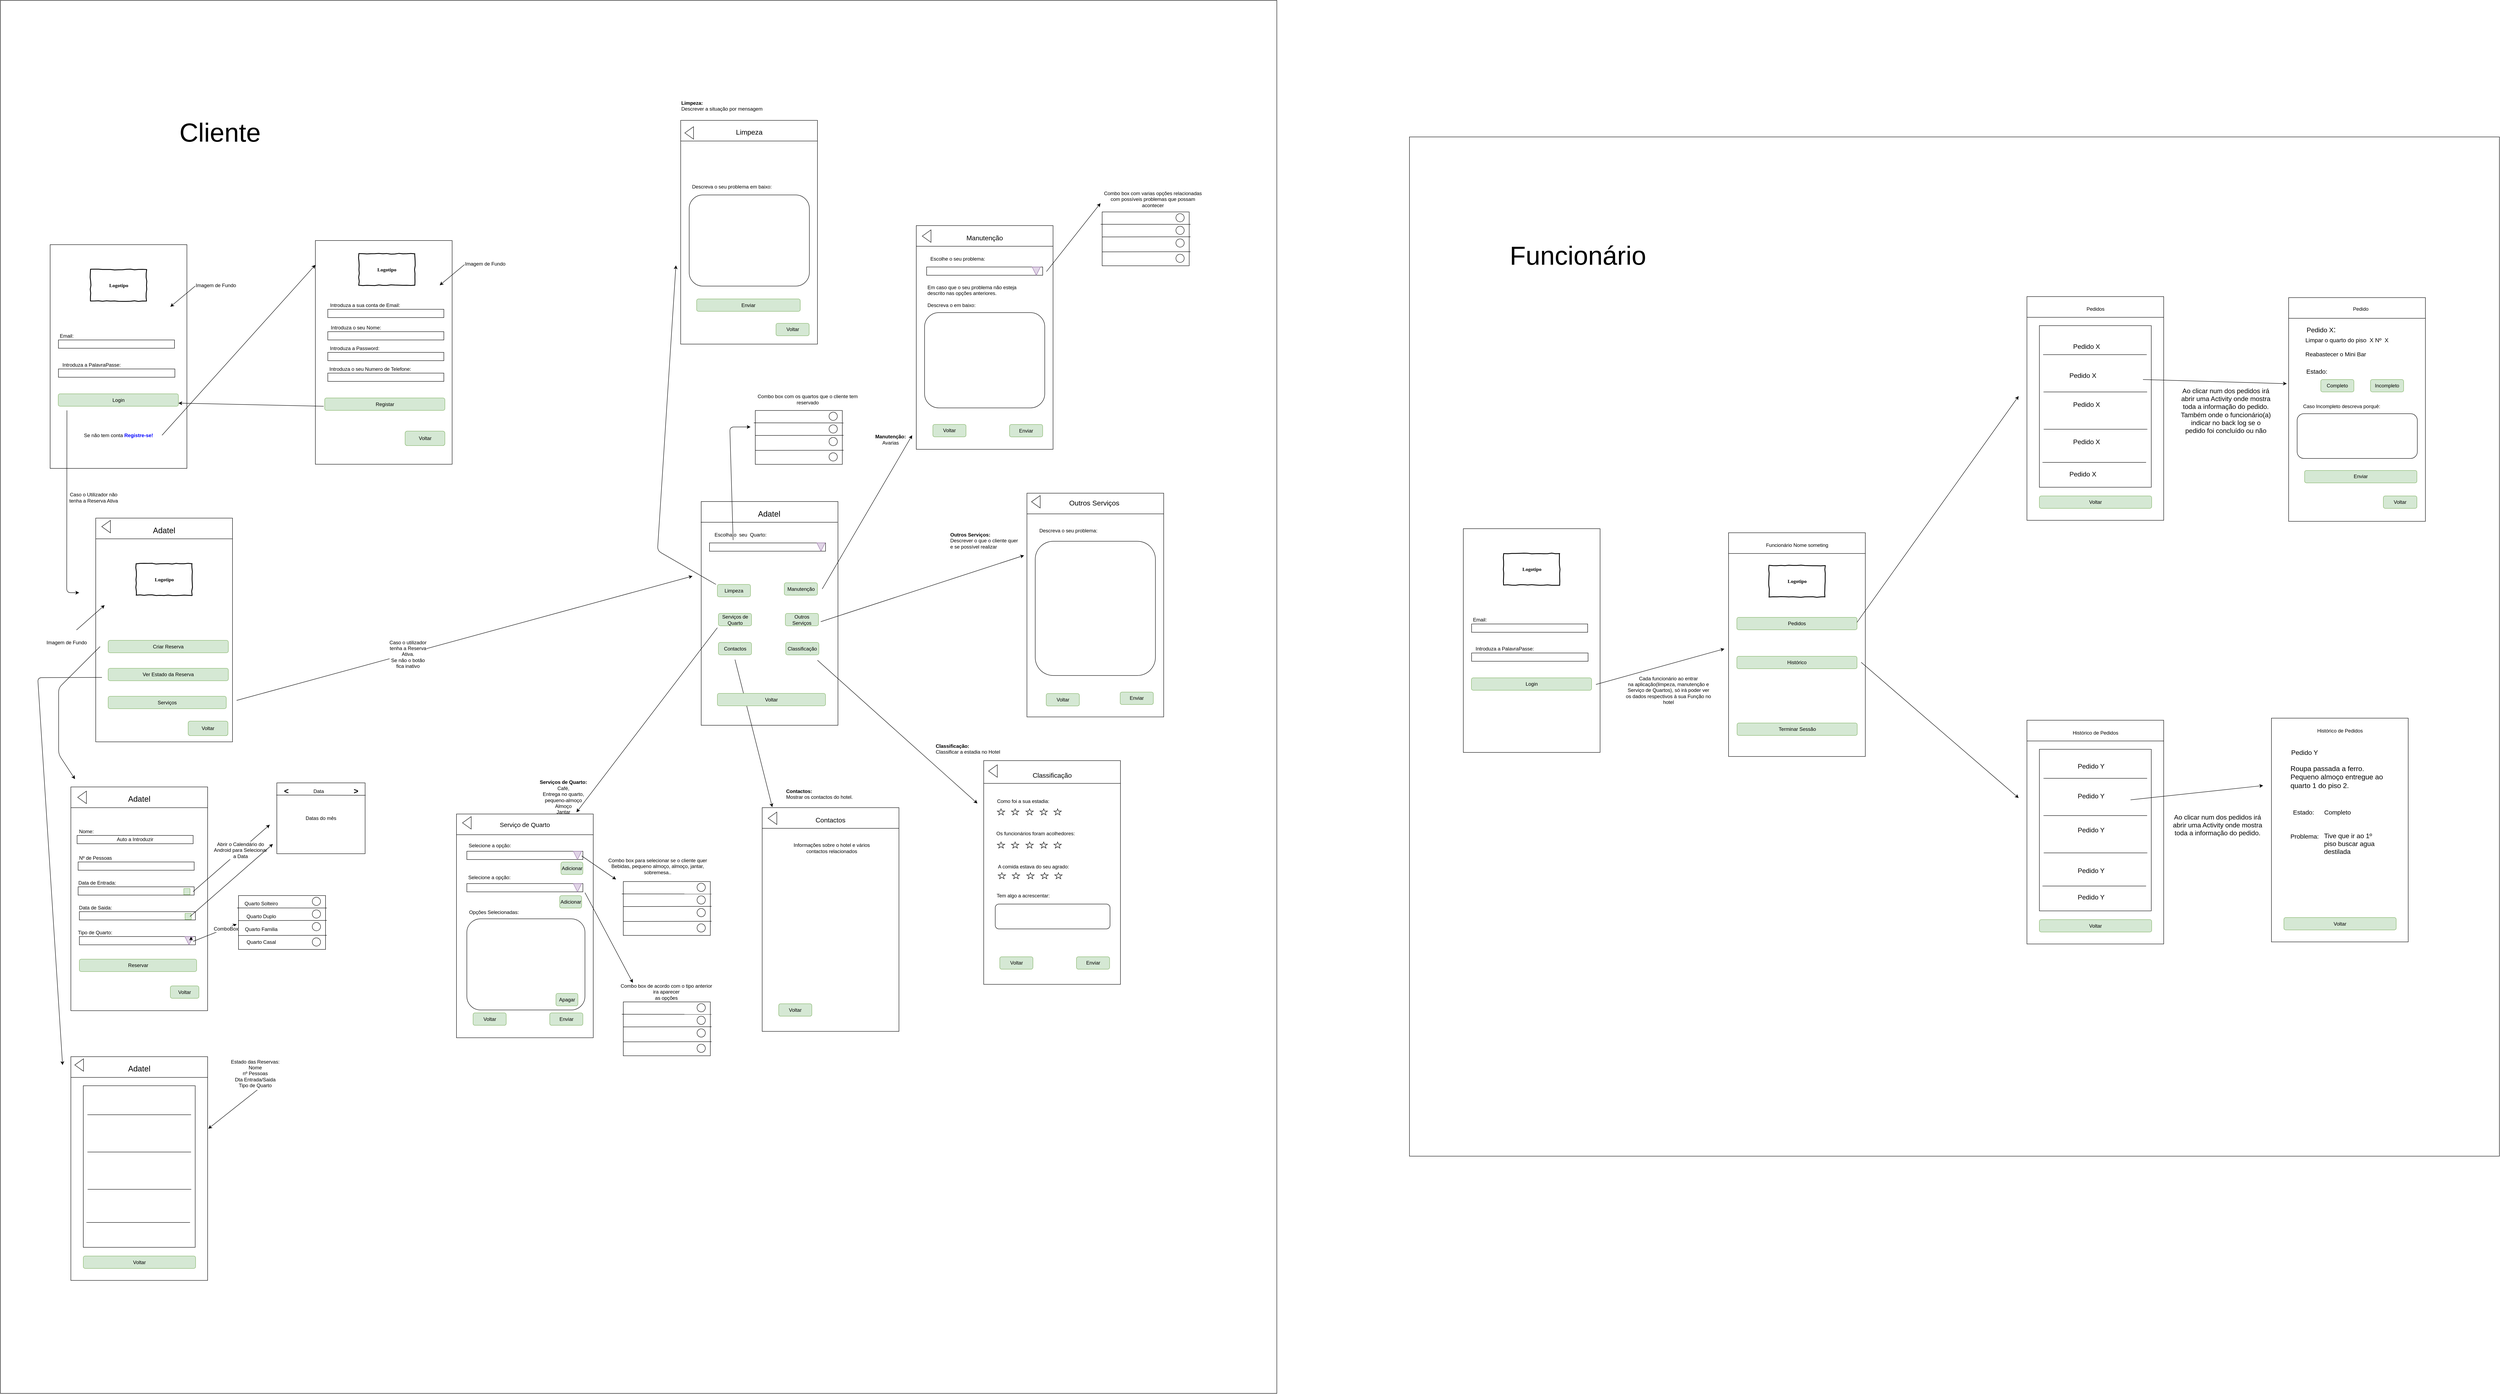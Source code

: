 <mxfile version="12.1.3" type="device" pages="1"><diagram id="XajRn-t8oKdEK7xwQJVf" name="Page-1"><mxGraphModel dx="3760" dy="5475" grid="1" gridSize="10" guides="1" tooltips="1" connect="1" arrows="1" fold="1" page="1" pageScale="1" pageWidth="3300" pageHeight="4681" math="0" shadow="0"><root><mxCell id="0"/><mxCell id="1" parent="0"/><mxCell id="vCHx0Kg6PjJI8taSllqJ-62" value="" style="rounded=0;whiteSpace=wrap;html=1;fillColor=none;" parent="1" vertex="1"><mxGeometry x="-3140" y="-3742" width="3080" height="3362" as="geometry"/></mxCell><mxCell id="vCHx0Kg6PjJI8taSllqJ-60" value="" style="rounded=0;whiteSpace=wrap;html=1;fillColor=none;" parent="1" vertex="1"><mxGeometry x="260" y="-3412.5" width="2630" height="2460" as="geometry"/></mxCell><mxCell id="KbNkLY1fOsNy1z2KFBz2-2" value="" style="rounded=0;whiteSpace=wrap;html=1;" parent="1" vertex="1"><mxGeometry x="-3020" y="-3152.5" width="330" height="540" as="geometry"/></mxCell><mxCell id="KbNkLY1fOsNy1z2KFBz2-4" value="&lt;div&gt;Logotipo&lt;/div&gt;" style="html=1;whiteSpace=wrap;comic=1;strokeWidth=2;fontFamily=Comic Sans MS;fontStyle=1;" parent="1" vertex="1"><mxGeometry x="-2922.5" y="-3092.5" width="135" height="76" as="geometry"/></mxCell><mxCell id="KbNkLY1fOsNy1z2KFBz2-5" value="" style="rounded=0;whiteSpace=wrap;html=1;" parent="1" vertex="1"><mxGeometry x="-3000" y="-2922.5" width="280" height="20" as="geometry"/></mxCell><mxCell id="KbNkLY1fOsNy1z2KFBz2-6" value="" style="rounded=0;whiteSpace=wrap;html=1;" parent="1" vertex="1"><mxGeometry x="-3000" y="-2852.5" width="281" height="20" as="geometry"/></mxCell><mxCell id="KbNkLY1fOsNy1z2KFBz2-7" value="Login" style="rounded=1;whiteSpace=wrap;html=1;fillColor=#d5e8d4;strokeColor=#82b366;" parent="1" vertex="1"><mxGeometry x="-3000.5" y="-2792.5" width="290" height="30" as="geometry"/></mxCell><mxCell id="KbNkLY1fOsNy1z2KFBz2-8" value="Email:" style="text;html=1;strokeColor=none;fillColor=none;align=center;verticalAlign=middle;whiteSpace=wrap;rounded=0;" parent="1" vertex="1"><mxGeometry x="-3000" y="-2942.5" width="40" height="20" as="geometry"/></mxCell><mxCell id="KbNkLY1fOsNy1z2KFBz2-9" value="Introduza a PalavraPasse:" style="text;html=1;strokeColor=none;fillColor=none;align=center;verticalAlign=middle;whiteSpace=wrap;rounded=0;" parent="1" vertex="1"><mxGeometry x="-3000.5" y="-2872.5" width="160" height="20" as="geometry"/></mxCell><mxCell id="KbNkLY1fOsNy1z2KFBz2-13" value="" style="endArrow=classic;html=1;" parent="1" edge="1"><mxGeometry width="50" height="50" relative="1" as="geometry"><mxPoint x="-2670" y="-3052.5" as="sourcePoint"/><mxPoint x="-2730" y="-3002.5" as="targetPoint"/></mxGeometry></mxCell><mxCell id="KbNkLY1fOsNy1z2KFBz2-14" value="Imagem de Fundo" style="text;html=1;strokeColor=none;fillColor=none;align=center;verticalAlign=middle;whiteSpace=wrap;rounded=0;" parent="1" vertex="1"><mxGeometry x="-2690" y="-3064.5" width="140" height="20" as="geometry"/></mxCell><mxCell id="KbNkLY1fOsNy1z2KFBz2-17" value="" style="rounded=0;whiteSpace=wrap;html=1;" parent="1" vertex="1"><mxGeometry x="-2380" y="-3162.5" width="330" height="540" as="geometry"/></mxCell><mxCell id="KbNkLY1fOsNy1z2KFBz2-18" value="Se não tem conta &lt;font color=&quot;#0000FF&quot;&gt;&lt;b&gt;Registre-se!&lt;/b&gt;&lt;/font&gt;" style="text;html=1;strokeColor=none;fillColor=none;align=center;verticalAlign=middle;whiteSpace=wrap;rounded=0;" parent="1" vertex="1"><mxGeometry x="-2955" y="-2702.5" width="200" height="20" as="geometry"/></mxCell><mxCell id="KbNkLY1fOsNy1z2KFBz2-20" value="" style="endArrow=classic;html=1;entryX=0;entryY=0.109;entryDx=0;entryDy=0;entryPerimeter=0;" parent="1" target="KbNkLY1fOsNy1z2KFBz2-17" edge="1"><mxGeometry width="50" height="50" relative="1" as="geometry"><mxPoint x="-2750" y="-2692.5" as="sourcePoint"/><mxPoint x="-2700" y="-2742.5" as="targetPoint"/></mxGeometry></mxCell><mxCell id="KbNkLY1fOsNy1z2KFBz2-21" value="&lt;div&gt;Logotipo&lt;/div&gt;" style="html=1;whiteSpace=wrap;comic=1;strokeWidth=2;fontFamily=Comic Sans MS;fontStyle=1;" parent="1" vertex="1"><mxGeometry x="-2275" y="-3130.5" width="135" height="76" as="geometry"/></mxCell><mxCell id="KbNkLY1fOsNy1z2KFBz2-22" value="" style="rounded=0;whiteSpace=wrap;html=1;" parent="1" vertex="1"><mxGeometry x="-2350" y="-2996.5" width="280" height="20" as="geometry"/></mxCell><mxCell id="KbNkLY1fOsNy1z2KFBz2-23" value="Introduza a sua conta de Email:" style="text;html=1;strokeColor=none;fillColor=none;align=center;verticalAlign=middle;whiteSpace=wrap;rounded=0;" parent="1" vertex="1"><mxGeometry x="-2350" y="-3016.5" width="180" height="20" as="geometry"/></mxCell><mxCell id="KbNkLY1fOsNy1z2KFBz2-24" value="" style="rounded=0;whiteSpace=wrap;html=1;" parent="1" vertex="1"><mxGeometry x="-2350" y="-2942.5" width="280" height="20" as="geometry"/></mxCell><mxCell id="KbNkLY1fOsNy1z2KFBz2-25" value="" style="rounded=0;whiteSpace=wrap;html=1;" parent="1" vertex="1"><mxGeometry x="-2350" y="-2892.5" width="280" height="20" as="geometry"/></mxCell><mxCell id="KbNkLY1fOsNy1z2KFBz2-26" value="Introduza o seu Nome:" style="text;html=1;strokeColor=none;fillColor=none;align=center;verticalAlign=middle;whiteSpace=wrap;rounded=0;" parent="1" vertex="1"><mxGeometry x="-2352.5" y="-2962.5" width="140" height="20" as="geometry"/></mxCell><mxCell id="KbNkLY1fOsNy1z2KFBz2-30" value="Introduza a Password:" style="text;html=1;strokeColor=none;fillColor=none;align=center;verticalAlign=middle;whiteSpace=wrap;rounded=0;" parent="1" vertex="1"><mxGeometry x="-2355" y="-2912.5" width="140" height="20" as="geometry"/></mxCell><mxCell id="KbNkLY1fOsNy1z2KFBz2-31" value="" style="rounded=0;whiteSpace=wrap;html=1;" parent="1" vertex="1"><mxGeometry x="-2350" y="-2842.5" width="280" height="20" as="geometry"/></mxCell><mxCell id="KbNkLY1fOsNy1z2KFBz2-32" value="Introduza o seu Numero de Telefone:" style="text;html=1;strokeColor=none;fillColor=none;align=center;verticalAlign=middle;whiteSpace=wrap;rounded=0;" parent="1" vertex="1"><mxGeometry x="-2355" y="-2862.5" width="215" height="20" as="geometry"/></mxCell><mxCell id="KbNkLY1fOsNy1z2KFBz2-33" value="Registar" style="rounded=1;whiteSpace=wrap;html=1;fillColor=#d5e8d4;strokeColor=#82b366;" parent="1" vertex="1"><mxGeometry x="-2357.5" y="-2782.5" width="290" height="30" as="geometry"/></mxCell><mxCell id="KbNkLY1fOsNy1z2KFBz2-34" value="" style="endArrow=classic;html=1;entryX=1;entryY=0.75;entryDx=0;entryDy=0;" parent="1" target="KbNkLY1fOsNy1z2KFBz2-7" edge="1"><mxGeometry width="50" height="50" relative="1" as="geometry"><mxPoint x="-2360" y="-2762.5" as="sourcePoint"/><mxPoint x="-2430" y="-2797.5" as="targetPoint"/></mxGeometry></mxCell><mxCell id="-nEDaDqVrSKcp3oK9rpR-1" value="" style="rounded=0;whiteSpace=wrap;html=1;" parent="1" vertex="1"><mxGeometry x="-2910" y="-2492.5" width="330" height="540" as="geometry"/></mxCell><mxCell id="-nEDaDqVrSKcp3oK9rpR-5" value="" style="endArrow=classic;html=1;" parent="1" edge="1"><mxGeometry width="50" height="50" relative="1" as="geometry"><mxPoint x="-2979.5" y="-2752.5" as="sourcePoint"/><mxPoint x="-2950" y="-2312.5" as="targetPoint"/><Array as="points"><mxPoint x="-2980" y="-2312.5"/></Array></mxGeometry></mxCell><mxCell id="-nEDaDqVrSKcp3oK9rpR-7" value="&lt;div style=&quot;font-size: 19px&quot;&gt;&lt;font style=&quot;font-size: 19px&quot;&gt;Adatel&lt;/font&gt;&lt;/div&gt;" style="text;html=1;strokeColor=none;fillColor=none;align=center;verticalAlign=middle;whiteSpace=wrap;rounded=0;" parent="1" vertex="1"><mxGeometry x="-2765" y="-2472.5" width="40" height="20" as="geometry"/></mxCell><mxCell id="-nEDaDqVrSKcp3oK9rpR-9" value="" style="endArrow=none;html=1;" parent="1" edge="1"><mxGeometry width="50" height="50" relative="1" as="geometry"><mxPoint x="-2910" y="-2442.5" as="sourcePoint"/><mxPoint x="-2580" y="-2442.5" as="targetPoint"/></mxGeometry></mxCell><mxCell id="-nEDaDqVrSKcp3oK9rpR-11" value="" style="endArrow=classic;html=1;" parent="1" edge="1"><mxGeometry width="50" height="50" relative="1" as="geometry"><mxPoint x="-2020" y="-3104.5" as="sourcePoint"/><mxPoint x="-2080" y="-3054.5" as="targetPoint"/></mxGeometry></mxCell><mxCell id="-nEDaDqVrSKcp3oK9rpR-12" value="Imagem de Fundo" style="text;html=1;strokeColor=none;fillColor=none;align=center;verticalAlign=middle;whiteSpace=wrap;rounded=0;" parent="1" vertex="1"><mxGeometry x="-2040" y="-3116.5" width="140" height="20" as="geometry"/></mxCell><mxCell id="-nEDaDqVrSKcp3oK9rpR-13" value="" style="endArrow=classic;html=1;" parent="1" edge="1"><mxGeometry width="50" height="50" relative="1" as="geometry"><mxPoint x="-2956.5" y="-2222.5" as="sourcePoint"/><mxPoint x="-2888.5" y="-2282.5" as="targetPoint"/></mxGeometry></mxCell><mxCell id="-nEDaDqVrSKcp3oK9rpR-14" value="Imagem de Fundo" style="text;html=1;strokeColor=none;fillColor=none;align=center;verticalAlign=middle;whiteSpace=wrap;rounded=0;" parent="1" vertex="1"><mxGeometry x="-3050" y="-2202.5" width="140" height="20" as="geometry"/></mxCell><mxCell id="-nEDaDqVrSKcp3oK9rpR-15" value="" style="endArrow=classic;html=1;" parent="1" edge="1"><mxGeometry width="50" height="50" relative="1" as="geometry"><mxPoint x="-2570" y="-2052.5" as="sourcePoint"/><mxPoint x="-1470" y="-2352.5" as="targetPoint"/></mxGeometry></mxCell><mxCell id="-nEDaDqVrSKcp3oK9rpR-16" value="&lt;div&gt;Caso o utilizador &lt;br&gt;&lt;/div&gt;&lt;div&gt;tenha a Reserva&lt;/div&gt;&lt;div&gt;Ativa.&lt;/div&gt;&lt;div&gt;Se não o botão &lt;br&gt;&lt;/div&gt;&lt;div&gt;fica inativo&lt;/div&gt;" style="text;html=1;resizable=0;points=[];align=center;verticalAlign=middle;labelBackgroundColor=#ffffff;" parent="-nEDaDqVrSKcp3oK9rpR-15" vertex="1" connectable="0"><mxGeometry x="-0.249" y="-1" relative="1" as="geometry"><mxPoint as="offset"/></mxGeometry></mxCell><mxCell id="-nEDaDqVrSKcp3oK9rpR-18" value="&lt;div&gt;Caso o Utilizador não tenha a Reserva Ativa&lt;br&gt;&lt;/div&gt;" style="text;html=1;strokeColor=none;fillColor=none;align=center;verticalAlign=middle;whiteSpace=wrap;rounded=0;" parent="1" vertex="1"><mxGeometry x="-2990" y="-2552.5" width="150" height="20" as="geometry"/></mxCell><mxCell id="-nEDaDqVrSKcp3oK9rpR-19" value="Serviços" style="rounded=1;whiteSpace=wrap;html=1;fillColor=#d5e8d4;strokeColor=#82b366;" parent="1" vertex="1"><mxGeometry x="-2880" y="-2062.5" width="285" height="30" as="geometry"/></mxCell><mxCell id="-nEDaDqVrSKcp3oK9rpR-20" value="&lt;div&gt;Logotipo&lt;/div&gt;" style="html=1;whiteSpace=wrap;comic=1;strokeWidth=2;fontFamily=Comic Sans MS;fontStyle=1;" parent="1" vertex="1"><mxGeometry x="-2812.5" y="-2382.5" width="135" height="76" as="geometry"/></mxCell><mxCell id="-nEDaDqVrSKcp3oK9rpR-22" value="" style="rounded=0;whiteSpace=wrap;html=1;" parent="1" vertex="1"><mxGeometry x="-1449" y="-2532.5" width="330" height="540" as="geometry"/></mxCell><mxCell id="-nEDaDqVrSKcp3oK9rpR-23" value="&lt;div style=&quot;font-size: 19px&quot;&gt;&lt;font style=&quot;font-size: 19px&quot;&gt;Adatel&lt;/font&gt;&lt;/div&gt;" style="text;html=1;strokeColor=none;fillColor=none;align=center;verticalAlign=middle;whiteSpace=wrap;rounded=0;" parent="1" vertex="1"><mxGeometry x="-1305" y="-2512.5" width="40" height="20" as="geometry"/></mxCell><mxCell id="-nEDaDqVrSKcp3oK9rpR-25" value="" style="endArrow=none;html=1;" parent="1" edge="1"><mxGeometry width="50" height="50" relative="1" as="geometry"><mxPoint x="-1450" y="-2482.5" as="sourcePoint"/><mxPoint x="-1120" y="-2482.5" as="targetPoint"/></mxGeometry></mxCell><mxCell id="-nEDaDqVrSKcp3oK9rpR-26" value="Contactos" style="rounded=1;whiteSpace=wrap;html=1;fillColor=#d5e8d4;strokeColor=#82b366;" parent="1" vertex="1"><mxGeometry x="-1407.5" y="-2192.5" width="80" height="30" as="geometry"/></mxCell><mxCell id="-nEDaDqVrSKcp3oK9rpR-28" value="Serviços de Quarto" style="rounded=1;whiteSpace=wrap;html=1;fillColor=#d5e8d4;strokeColor=#82b366;" parent="1" vertex="1"><mxGeometry x="-1407.5" y="-2262.5" width="80" height="30" as="geometry"/></mxCell><mxCell id="-nEDaDqVrSKcp3oK9rpR-29" value="Outros Serviços" style="rounded=1;whiteSpace=wrap;html=1;fillColor=#d5e8d4;strokeColor=#82b366;" parent="1" vertex="1"><mxGeometry x="-1246" y="-2262.5" width="80" height="30" as="geometry"/></mxCell><mxCell id="-nEDaDqVrSKcp3oK9rpR-30" value="Limpeza" style="rounded=1;whiteSpace=wrap;html=1;fillColor=#d5e8d4;strokeColor=#82b366;" parent="1" vertex="1"><mxGeometry x="-1410" y="-2332.5" width="80" height="30" as="geometry"/></mxCell><mxCell id="-nEDaDqVrSKcp3oK9rpR-31" value="Classificação" style="rounded=1;whiteSpace=wrap;html=1;fillColor=#d5e8d4;strokeColor=#82b366;" parent="1" vertex="1"><mxGeometry x="-1245" y="-2192.5" width="80" height="30" as="geometry"/></mxCell><mxCell id="-nEDaDqVrSKcp3oK9rpR-34" value="" style="rounded=0;whiteSpace=wrap;html=1;" parent="1" vertex="1"><mxGeometry x="-2970" y="-1843.676" width="330" height="540" as="geometry"/></mxCell><mxCell id="-nEDaDqVrSKcp3oK9rpR-35" value="&lt;div style=&quot;font-size: 19px&quot;&gt;&lt;font style=&quot;font-size: 19px&quot;&gt;Adatel&lt;/font&gt;&lt;/div&gt;" style="text;html=1;strokeColor=none;fillColor=none;align=center;verticalAlign=middle;whiteSpace=wrap;rounded=0;" parent="1" vertex="1"><mxGeometry x="-2825" y="-1823.676" width="40" height="20" as="geometry"/></mxCell><mxCell id="-nEDaDqVrSKcp3oK9rpR-37" value="" style="endArrow=none;html=1;" parent="1" edge="1"><mxGeometry width="50" height="50" relative="1" as="geometry"><mxPoint x="-2970" y="-1793.676" as="sourcePoint"/><mxPoint x="-2640" y="-1793.676" as="targetPoint"/></mxGeometry></mxCell><mxCell id="-nEDaDqVrSKcp3oK9rpR-38" value="" style="endArrow=classic;html=1;" parent="1" edge="1"><mxGeometry width="50" height="50" relative="1" as="geometry"><mxPoint x="-2899.5" y="-2182.5" as="sourcePoint"/><mxPoint x="-2960" y="-1862.5" as="targetPoint"/><Array as="points"><mxPoint x="-2999.5" y="-2082.5"/><mxPoint x="-2999.5" y="-1922.5"/></Array></mxGeometry></mxCell><mxCell id="-nEDaDqVrSKcp3oK9rpR-39" value="Auto a Introduzir" style="rounded=0;whiteSpace=wrap;html=1;" parent="1" vertex="1"><mxGeometry x="-2955" y="-1726.618" width="280" height="20" as="geometry"/></mxCell><mxCell id="-nEDaDqVrSKcp3oK9rpR-40" value="Nome:" style="text;html=1;strokeColor=none;fillColor=none;align=center;verticalAlign=middle;whiteSpace=wrap;rounded=0;" parent="1" vertex="1"><mxGeometry x="-2965" y="-1746.5" width="65" height="20" as="geometry"/></mxCell><mxCell id="-nEDaDqVrSKcp3oK9rpR-42" value="" style="rounded=0;whiteSpace=wrap;html=1;" parent="1" vertex="1"><mxGeometry x="-2952.5" y="-1662.618" width="280" height="20" as="geometry"/></mxCell><mxCell id="-nEDaDqVrSKcp3oK9rpR-43" value="Nº de Pessoas" style="text;html=1;strokeColor=none;fillColor=none;align=center;verticalAlign=middle;whiteSpace=wrap;rounded=0;" parent="1" vertex="1"><mxGeometry x="-2962" y="-1682.5" width="103" height="20" as="geometry"/></mxCell><mxCell id="-nEDaDqVrSKcp3oK9rpR-45" value="" style="rounded=0;whiteSpace=wrap;html=1;" parent="1" vertex="1"><mxGeometry x="-2952.5" y="-1602.618" width="280" height="20" as="geometry"/></mxCell><mxCell id="-nEDaDqVrSKcp3oK9rpR-46" value="Data de Entrada:" style="text;html=1;strokeColor=none;fillColor=none;align=center;verticalAlign=middle;whiteSpace=wrap;rounded=0;" parent="1" vertex="1"><mxGeometry x="-2958" y="-1622.5" width="103" height="20" as="geometry"/></mxCell><mxCell id="-nEDaDqVrSKcp3oK9rpR-48" value="" style="whiteSpace=wrap;html=1;aspect=fixed;fillColor=#d5e8d4;strokeColor=#82b366;" parent="1" vertex="1"><mxGeometry x="-2697.5" y="-1598.5" width="15" height="15" as="geometry"/></mxCell><mxCell id="-nEDaDqVrSKcp3oK9rpR-49" value="" style="endArrow=classic;html=1;" parent="1" edge="1"><mxGeometry width="50" height="50" relative="1" as="geometry"><mxPoint x="-2675" y="-1591" as="sourcePoint"/><mxPoint x="-2490" y="-1752.5" as="targetPoint"/></mxGeometry></mxCell><mxCell id="-nEDaDqVrSKcp3oK9rpR-50" value="&lt;div&gt;Abrir o Calendário do &lt;br&gt;&lt;/div&gt;&lt;div&gt;Android para Selecionar&lt;/div&gt;&lt;div&gt; a Data&lt;br&gt;&lt;/div&gt;" style="text;html=1;resizable=0;points=[];align=center;verticalAlign=middle;labelBackgroundColor=#ffffff;" parent="-nEDaDqVrSKcp3oK9rpR-49" vertex="1" connectable="0"><mxGeometry x="0.238" y="1" relative="1" as="geometry"><mxPoint as="offset"/></mxGeometry></mxCell><mxCell id="-nEDaDqVrSKcp3oK9rpR-51" value="Datas do mês" style="rounded=0;whiteSpace=wrap;html=1;" parent="1" vertex="1"><mxGeometry x="-2473" y="-1853.5" width="213" height="171" as="geometry"/></mxCell><mxCell id="-nEDaDqVrSKcp3oK9rpR-52" value="" style="endArrow=none;html=1;" parent="1" edge="1"><mxGeometry width="50" height="50" relative="1" as="geometry"><mxPoint x="-2474" y="-1824" as="sourcePoint"/><mxPoint x="-2259" y="-1823.5" as="targetPoint"/><Array as="points"><mxPoint x="-2424" y="-1824"/></Array></mxGeometry></mxCell><mxCell id="-nEDaDqVrSKcp3oK9rpR-53" value="Data" style="text;html=1;strokeColor=none;fillColor=none;align=center;verticalAlign=middle;whiteSpace=wrap;rounded=0;" parent="1" vertex="1"><mxGeometry x="-2392.5" y="-1843.5" width="40" height="20" as="geometry"/></mxCell><mxCell id="-nEDaDqVrSKcp3oK9rpR-54" value="&lt;font size=&quot;1&quot;&gt;&lt;b style=&quot;font-size: 19px&quot;&gt;&amp;lt;&lt;/b&gt;&lt;/font&gt;" style="text;html=1;strokeColor=none;fillColor=none;align=center;verticalAlign=middle;whiteSpace=wrap;rounded=0;" parent="1" vertex="1"><mxGeometry x="-2470" y="-1843.5" width="40" height="20" as="geometry"/></mxCell><mxCell id="-nEDaDqVrSKcp3oK9rpR-55" value="&lt;font style=&quot;font-size: 19px&quot;&gt;&lt;b&gt;&amp;gt;&lt;/b&gt;&lt;/font&gt;" style="text;html=1;strokeColor=none;fillColor=none;align=center;verticalAlign=middle;whiteSpace=wrap;rounded=0;" parent="1" vertex="1"><mxGeometry x="-2302.5" y="-1843.5" width="40" height="20" as="geometry"/></mxCell><mxCell id="-nEDaDqVrSKcp3oK9rpR-56" value="" style="rounded=0;whiteSpace=wrap;html=1;" parent="1" vertex="1"><mxGeometry x="-2949.5" y="-1542.618" width="280" height="20" as="geometry"/></mxCell><mxCell id="-nEDaDqVrSKcp3oK9rpR-57" value="Data de Saida:" style="text;html=1;strokeColor=none;fillColor=none;align=center;verticalAlign=middle;whiteSpace=wrap;rounded=0;" parent="1" vertex="1"><mxGeometry x="-2962" y="-1562.5" width="103" height="20" as="geometry"/></mxCell><mxCell id="-nEDaDqVrSKcp3oK9rpR-58" value="" style="whiteSpace=wrap;html=1;aspect=fixed;fillColor=#d5e8d4;strokeColor=#82b366;" parent="1" vertex="1"><mxGeometry x="-2694.5" y="-1538.5" width="15" height="15" as="geometry"/></mxCell><mxCell id="-nEDaDqVrSKcp3oK9rpR-60" value="" style="endArrow=classic;html=1;" parent="1" edge="1"><mxGeometry width="50" height="50" relative="1" as="geometry"><mxPoint x="-2682.5" y="-1531" as="sourcePoint"/><mxPoint x="-2482.5" y="-1706" as="targetPoint"/></mxGeometry></mxCell><mxCell id="-nEDaDqVrSKcp3oK9rpR-61" value="" style="rounded=0;whiteSpace=wrap;html=1;" parent="1" vertex="1"><mxGeometry x="-2949.5" y="-1482.618" width="280" height="20" as="geometry"/></mxCell><mxCell id="-nEDaDqVrSKcp3oK9rpR-62" value="Tipo de Quarto:" style="text;html=1;strokeColor=none;fillColor=none;align=center;verticalAlign=middle;whiteSpace=wrap;rounded=0;" parent="1" vertex="1"><mxGeometry x="-2963" y="-1502.5" width="103" height="20" as="geometry"/></mxCell><mxCell id="-nEDaDqVrSKcp3oK9rpR-63" value="" style="triangle;whiteSpace=wrap;html=1;rotation=90;fillColor=#e1d5e7;strokeColor=#9673a6;" parent="1" vertex="1"><mxGeometry x="-2695" y="-1482.5" width="20" height="20" as="geometry"/></mxCell><mxCell id="-nEDaDqVrSKcp3oK9rpR-64" value="Reservar" style="rounded=1;whiteSpace=wrap;html=1;fillColor=#d5e8d4;strokeColor=#82b366;" parent="1" vertex="1"><mxGeometry x="-2949.5" y="-1428" width="283" height="30" as="geometry"/></mxCell><mxCell id="-nEDaDqVrSKcp3oK9rpR-65" value="" style="rounded=0;whiteSpace=wrap;html=1;" parent="1" vertex="1"><mxGeometry x="-2565.5" y="-1581.5" width="210" height="130" as="geometry"/></mxCell><mxCell id="-nEDaDqVrSKcp3oK9rpR-66" value="" style="endArrow=classic;html=1;" parent="1" edge="1"><mxGeometry width="50" height="50" relative="1" as="geometry"><mxPoint x="-2675" y="-1471" as="sourcePoint"/><mxPoint x="-2570" y="-1512.5" as="targetPoint"/></mxGeometry></mxCell><mxCell id="-nEDaDqVrSKcp3oK9rpR-67" value="&lt;div&gt;ComboBox&lt;/div&gt;" style="text;html=1;resizable=0;points=[];align=center;verticalAlign=middle;labelBackgroundColor=#ffffff;" parent="-nEDaDqVrSKcp3oK9rpR-66" vertex="1" connectable="0"><mxGeometry x="0.495" y="-1" relative="1" as="geometry"><mxPoint as="offset"/></mxGeometry></mxCell><mxCell id="-nEDaDqVrSKcp3oK9rpR-68" value="&lt;div&gt;Quarto Solteiro&lt;/div&gt;" style="text;html=1;strokeColor=none;fillColor=none;align=center;verticalAlign=middle;whiteSpace=wrap;rounded=0;" parent="1" vertex="1"><mxGeometry x="-2562" y="-1572.5" width="103" height="20" as="geometry"/></mxCell><mxCell id="-nEDaDqVrSKcp3oK9rpR-69" value="&lt;div&gt;Quarto Duplo&lt;br&gt;&lt;/div&gt;" style="text;html=1;strokeColor=none;fillColor=none;align=center;verticalAlign=middle;whiteSpace=wrap;rounded=0;" parent="1" vertex="1"><mxGeometry x="-2562" y="-1541.5" width="103" height="20" as="geometry"/></mxCell><mxCell id="-nEDaDqVrSKcp3oK9rpR-70" value="&lt;div&gt;Quarto Familia&lt;br&gt;&lt;/div&gt;" style="text;html=1;strokeColor=none;fillColor=none;align=center;verticalAlign=middle;whiteSpace=wrap;rounded=0;" parent="1" vertex="1"><mxGeometry x="-2562" y="-1510.5" width="103" height="20" as="geometry"/></mxCell><mxCell id="-nEDaDqVrSKcp3oK9rpR-71" value="&lt;div&gt;Quarto Casal&lt;br&gt;&lt;/div&gt;" style="text;html=1;strokeColor=none;fillColor=none;align=center;verticalAlign=middle;whiteSpace=wrap;rounded=0;" parent="1" vertex="1"><mxGeometry x="-2562" y="-1479.5" width="103" height="20" as="geometry"/></mxCell><mxCell id="-nEDaDqVrSKcp3oK9rpR-72" value="" style="endArrow=none;html=1;" parent="1" edge="1"><mxGeometry width="50" height="50" relative="1" as="geometry"><mxPoint x="-2569" y="-1551.676" as="sourcePoint"/><mxPoint x="-2352.5" y="-1551.5" as="targetPoint"/></mxGeometry></mxCell><mxCell id="-nEDaDqVrSKcp3oK9rpR-73" value="" style="endArrow=none;html=1;" parent="1" edge="1"><mxGeometry width="50" height="50" relative="1" as="geometry"><mxPoint x="-2565.5" y="-1521.176" as="sourcePoint"/><mxPoint x="-2352.5" y="-1521.5" as="targetPoint"/></mxGeometry></mxCell><mxCell id="-nEDaDqVrSKcp3oK9rpR-74" value="" style="endArrow=none;html=1;" parent="1" edge="1"><mxGeometry width="50" height="50" relative="1" as="geometry"><mxPoint x="-2565" y="-1485.176" as="sourcePoint"/><mxPoint x="-2352.5" y="-1485.5" as="targetPoint"/></mxGeometry></mxCell><mxCell id="-nEDaDqVrSKcp3oK9rpR-75" value="" style="ellipse;whiteSpace=wrap;html=1;aspect=fixed;" parent="1" vertex="1"><mxGeometry x="-2387.5" y="-1577.5" width="20" height="20" as="geometry"/></mxCell><mxCell id="-nEDaDqVrSKcp3oK9rpR-76" value="" style="ellipse;whiteSpace=wrap;html=1;aspect=fixed;" parent="1" vertex="1"><mxGeometry x="-2387.5" y="-1547" width="20" height="20" as="geometry"/></mxCell><mxCell id="-nEDaDqVrSKcp3oK9rpR-77" value="" style="ellipse;whiteSpace=wrap;html=1;aspect=fixed;" parent="1" vertex="1"><mxGeometry x="-2387.5" y="-1516.5" width="20" height="20" as="geometry"/></mxCell><mxCell id="-nEDaDqVrSKcp3oK9rpR-78" value="" style="ellipse;whiteSpace=wrap;html=1;aspect=fixed;" parent="1" vertex="1"><mxGeometry x="-2387.5" y="-1479.5" width="20" height="20" as="geometry"/></mxCell><mxCell id="-nEDaDqVrSKcp3oK9rpR-80" value="" style="rounded=0;whiteSpace=wrap;html=1;" parent="1" vertex="1"><mxGeometry x="-2970" y="-1192.676" width="330" height="540" as="geometry"/></mxCell><mxCell id="-nEDaDqVrSKcp3oK9rpR-81" value="&lt;div style=&quot;font-size: 19px&quot;&gt;&lt;font style=&quot;font-size: 19px&quot;&gt;Adatel&lt;/font&gt;&lt;/div&gt;" style="text;html=1;strokeColor=none;fillColor=none;align=center;verticalAlign=middle;whiteSpace=wrap;rounded=0;" parent="1" vertex="1"><mxGeometry x="-2825" y="-1172.676" width="40" height="20" as="geometry"/></mxCell><mxCell id="-nEDaDqVrSKcp3oK9rpR-83" value="" style="endArrow=none;html=1;" parent="1" edge="1"><mxGeometry width="50" height="50" relative="1" as="geometry"><mxPoint x="-2970" y="-1142.676" as="sourcePoint"/><mxPoint x="-2640" y="-1142.676" as="targetPoint"/></mxGeometry></mxCell><mxCell id="-nEDaDqVrSKcp3oK9rpR-84" value="&lt;div&gt;Criar Reserva&lt;/div&gt;" style="rounded=1;whiteSpace=wrap;html=1;fillColor=#d5e8d4;strokeColor=#82b366;" parent="1" vertex="1"><mxGeometry x="-2880" y="-2197.5" width="290" height="30" as="geometry"/></mxCell><mxCell id="-nEDaDqVrSKcp3oK9rpR-85" value="&lt;div&gt;Ver Estado da Reserva&lt;/div&gt;" style="rounded=1;whiteSpace=wrap;html=1;fillColor=#d5e8d4;strokeColor=#82b366;" parent="1" vertex="1"><mxGeometry x="-2880" y="-2130" width="290" height="30" as="geometry"/></mxCell><mxCell id="-nEDaDqVrSKcp3oK9rpR-86" value="" style="endArrow=classic;html=1;" parent="1" edge="1"><mxGeometry width="50" height="50" relative="1" as="geometry"><mxPoint x="-2895" y="-2108" as="sourcePoint"/><mxPoint x="-2990" y="-1172.5" as="targetPoint"/><Array as="points"><mxPoint x="-3050" y="-2107.5"/></Array></mxGeometry></mxCell><mxCell id="-nEDaDqVrSKcp3oK9rpR-88" value="" style="rounded=0;whiteSpace=wrap;html=1;" parent="1" vertex="1"><mxGeometry x="-2940" y="-1122.5" width="270" height="390" as="geometry"/></mxCell><mxCell id="-nEDaDqVrSKcp3oK9rpR-89" value="" style="endArrow=none;html=1;" parent="1" edge="1"><mxGeometry width="50" height="50" relative="1" as="geometry"><mxPoint x="-2930" y="-1052.5" as="sourcePoint"/><mxPoint x="-2680" y="-1052.5" as="targetPoint"/></mxGeometry></mxCell><mxCell id="-1Kff9KluUarkjXTBm7q-2" value="" style="endArrow=none;html=1;" parent="1" edge="1"><mxGeometry width="50" height="50" relative="1" as="geometry"><mxPoint x="-2930" y="-962.5" as="sourcePoint"/><mxPoint x="-2680" y="-962.5" as="targetPoint"/></mxGeometry></mxCell><mxCell id="-1Kff9KluUarkjXTBm7q-3" value="" style="endArrow=none;html=1;" parent="1" edge="1"><mxGeometry width="50" height="50" relative="1" as="geometry"><mxPoint x="-2929.5" y="-872.5" as="sourcePoint"/><mxPoint x="-2679.5" y="-872.5" as="targetPoint"/></mxGeometry></mxCell><mxCell id="-1Kff9KluUarkjXTBm7q-4" value="" style="endArrow=none;html=1;" parent="1" edge="1"><mxGeometry width="50" height="50" relative="1" as="geometry"><mxPoint x="-2932.5" y="-792.5" as="sourcePoint"/><mxPoint x="-2682.5" y="-792.5" as="targetPoint"/></mxGeometry></mxCell><mxCell id="-1Kff9KluUarkjXTBm7q-6" value="&lt;div&gt;Estado das Reservas:&lt;/div&gt;&lt;div&gt;Nome&lt;/div&gt;&lt;div&gt;nº Pessoas&lt;/div&gt;&lt;div&gt;Dta Entrada/Saida&lt;/div&gt;&lt;div&gt;Tipo de Quarto&lt;br&gt;&lt;/div&gt;" style="text;html=1;strokeColor=none;fillColor=none;align=center;verticalAlign=middle;whiteSpace=wrap;rounded=0;" parent="1" vertex="1"><mxGeometry x="-2630" y="-1162.5" width="210" height="20" as="geometry"/></mxCell><mxCell id="-1Kff9KluUarkjXTBm7q-7" value="" style="endArrow=classic;html=1;entryX=1.005;entryY=0.322;entryDx=0;entryDy=0;entryPerimeter=0;" parent="1" target="-nEDaDqVrSKcp3oK9rpR-80" edge="1"><mxGeometry width="50" height="50" relative="1" as="geometry"><mxPoint x="-2520" y="-1112.5" as="sourcePoint"/><mxPoint x="-2590" y="-992.5" as="targetPoint"/></mxGeometry></mxCell><mxCell id="-1Kff9KluUarkjXTBm7q-8" value="&lt;div&gt;&lt;b&gt;Manutenção:&lt;/b&gt;&lt;/div&gt;&lt;div&gt;Avarias&lt;br&gt;&lt;/div&gt;" style="text;html=1;strokeColor=none;fillColor=none;align=center;verticalAlign=middle;whiteSpace=wrap;rounded=0;" parent="1" vertex="1"><mxGeometry x="-1012" y="-2692.5" width="40" height="20" as="geometry"/></mxCell><mxCell id="-1Kff9KluUarkjXTBm7q-9" value="&lt;div&gt;&lt;b&gt;Serviços de Quarto:&lt;/b&gt;&lt;/div&gt;&lt;div&gt;Café,&lt;br&gt;&lt;/div&gt;&lt;div&gt;Entrega no quarto,&lt;/div&gt;&lt;div&gt;pequeno-almoço&lt;/div&gt;&lt;div&gt;Almoço&lt;/div&gt;&lt;div&gt;Jantar&lt;/div&gt;" style="text;html=1;strokeColor=none;fillColor=none;align=center;verticalAlign=middle;whiteSpace=wrap;rounded=0;" parent="1" vertex="1"><mxGeometry x="-1879.5" y="-1829.039" width="195" height="20" as="geometry"/></mxCell><mxCell id="-1Kff9KluUarkjXTBm7q-13" value="&lt;div&gt;&lt;b&gt;Outros Serviços:&lt;/b&gt;&lt;/div&gt;&lt;div&gt;Descrever o que o cliente quer&lt;/div&gt;&lt;div&gt;e se possível realizar&lt;/div&gt;" style="text;html=1;resizable=0;points=[];autosize=1;align=left;verticalAlign=top;spacingTop=-4;" parent="1" vertex="1"><mxGeometry x="-850" y="-2462.5" width="180" height="40" as="geometry"/></mxCell><mxCell id="-1Kff9KluUarkjXTBm7q-14" value="&lt;div&gt;&lt;b&gt;Limpeza:&lt;/b&gt;&lt;/div&gt;&lt;div&gt;Descrever a situação por mensagem&lt;/div&gt;&lt;div&gt;&lt;br&gt;&lt;/div&gt;" style="text;html=1;resizable=0;points=[];autosize=1;align=left;verticalAlign=top;spacingTop=-4;" parent="1" vertex="1"><mxGeometry x="-1499.5" y="-3504.265" width="220" height="40" as="geometry"/></mxCell><mxCell id="-1Kff9KluUarkjXTBm7q-15" value="&lt;div&gt;&lt;b&gt;Contactos:&lt;/b&gt;&lt;/div&gt;&lt;div&gt;Mostrar os contactos do hotel.&lt;br&gt;&lt;/div&gt;" style="text;html=1;resizable=0;points=[];autosize=1;align=left;verticalAlign=top;spacingTop=-4;" parent="1" vertex="1"><mxGeometry x="-1246" y="-1843.5" width="180" height="30" as="geometry"/></mxCell><mxCell id="-1Kff9KluUarkjXTBm7q-18" value="&lt;div&gt;&lt;b&gt;Classificação:&lt;/b&gt;&lt;/div&gt;&lt;div&gt;Classificar a estadia no Hotel&lt;br&gt;&lt;/div&gt;" style="text;html=1;resizable=0;points=[];autosize=1;align=left;verticalAlign=top;spacingTop=-4;" parent="1" vertex="1"><mxGeometry x="-885" y="-1952.5" width="180" height="30" as="geometry"/></mxCell><mxCell id="-1Kff9KluUarkjXTBm7q-29" value="" style="rounded=0;whiteSpace=wrap;html=1;" parent="1" vertex="1"><mxGeometry x="-1498.5" y="-3452.5" width="330" height="540" as="geometry"/></mxCell><mxCell id="-1Kff9KluUarkjXTBm7q-30" value="&lt;div style=&quot;font-size: 17px&quot;&gt;&lt;font style=&quot;font-size: 17px&quot;&gt;Limpeza&lt;/font&gt;&lt;/div&gt;" style="text;html=1;strokeColor=none;fillColor=none;align=center;verticalAlign=middle;whiteSpace=wrap;rounded=0;" parent="1" vertex="1"><mxGeometry x="-1353.333" y="-3432.588" width="40" height="20" as="geometry"/></mxCell><mxCell id="-1Kff9KluUarkjXTBm7q-32" value="" style="endArrow=none;html=1;" parent="1" edge="1"><mxGeometry width="50" height="50" relative="1" as="geometry"><mxPoint x="-1498.333" y="-3402.588" as="sourcePoint"/><mxPoint x="-1168.333" y="-3402.588" as="targetPoint"/></mxGeometry></mxCell><mxCell id="iUCJwzNKC1Xf94IM1Cih-1" value="" style="rounded=0;whiteSpace=wrap;html=1;" parent="1" vertex="1"><mxGeometry x="-1301.833" y="-1793.716" width="330" height="540" as="geometry"/></mxCell><mxCell id="iUCJwzNKC1Xf94IM1Cih-2" value="&lt;font style=&quot;font-size: 16px&quot;&gt;Contactos&lt;/font&gt;" style="text;html=1;strokeColor=none;fillColor=none;align=center;verticalAlign=middle;whiteSpace=wrap;rounded=0;" parent="1" vertex="1"><mxGeometry x="-1156.833" y="-1773.716" width="40" height="20" as="geometry"/></mxCell><mxCell id="iUCJwzNKC1Xf94IM1Cih-4" value="" style="endArrow=none;html=1;" parent="1" edge="1"><mxGeometry width="50" height="50" relative="1" as="geometry"><mxPoint x="-1301.833" y="-1743.716" as="sourcePoint"/><mxPoint x="-971.833" y="-1743.716" as="targetPoint"/></mxGeometry></mxCell><mxCell id="iUCJwzNKC1Xf94IM1Cih-18" value="Escolha o&amp;nbsp; seu&amp;nbsp; Quarto:" style="text;html=1;strokeColor=none;fillColor=none;align=center;verticalAlign=middle;whiteSpace=wrap;rounded=0;" parent="1" vertex="1"><mxGeometry x="-1434" y="-2462.5" width="160" height="20" as="geometry"/></mxCell><mxCell id="iUCJwzNKC1Xf94IM1Cih-19" style="edgeStyle=orthogonalEdgeStyle;rounded=0;orthogonalLoop=1;jettySize=auto;html=1;exitX=0.5;exitY=0;exitDx=0;exitDy=0;entryX=0;entryY=0.25;entryDx=0;entryDy=0;" parent="1" source="-nEDaDqVrSKcp3oK9rpR-63" target="-nEDaDqVrSKcp3oK9rpR-63" edge="1"><mxGeometry relative="1" as="geometry"/></mxCell><mxCell id="iUCJwzNKC1Xf94IM1Cih-21" value="" style="rounded=0;whiteSpace=wrap;html=1;" parent="1" vertex="1"><mxGeometry x="-1429" y="-2432.618" width="280" height="20" as="geometry"/></mxCell><mxCell id="iUCJwzNKC1Xf94IM1Cih-22" value="" style="triangle;whiteSpace=wrap;html=1;rotation=90;fillColor=#e1d5e7;strokeColor=#9673a6;" parent="1" vertex="1"><mxGeometry x="-1170" y="-2432.738" width="20" height="20" as="geometry"/></mxCell><mxCell id="iUCJwzNKC1Xf94IM1Cih-23" value="" style="rounded=0;whiteSpace=wrap;html=1;" parent="1" vertex="1"><mxGeometry x="-1318.5" y="-2752.265" width="210" height="130" as="geometry"/></mxCell><mxCell id="iUCJwzNKC1Xf94IM1Cih-28" value="" style="endArrow=none;html=1;" parent="1" edge="1"><mxGeometry width="50" height="50" relative="1" as="geometry"><mxPoint x="-1322" y="-2722.441" as="sourcePoint"/><mxPoint x="-1105.5" y="-2722.265" as="targetPoint"/></mxGeometry></mxCell><mxCell id="iUCJwzNKC1Xf94IM1Cih-29" value="" style="endArrow=none;html=1;" parent="1" edge="1"><mxGeometry width="50" height="50" relative="1" as="geometry"><mxPoint x="-1318.5" y="-2691.941" as="sourcePoint"/><mxPoint x="-1105.5" y="-2692.265" as="targetPoint"/></mxGeometry></mxCell><mxCell id="iUCJwzNKC1Xf94IM1Cih-30" value="" style="endArrow=none;html=1;" parent="1" edge="1"><mxGeometry width="50" height="50" relative="1" as="geometry"><mxPoint x="-1318" y="-2655.941" as="sourcePoint"/><mxPoint x="-1105.5" y="-2656.265" as="targetPoint"/></mxGeometry></mxCell><mxCell id="iUCJwzNKC1Xf94IM1Cih-31" value="" style="ellipse;whiteSpace=wrap;html=1;aspect=fixed;" parent="1" vertex="1"><mxGeometry x="-1140.5" y="-2748.265" width="20" height="20" as="geometry"/></mxCell><mxCell id="iUCJwzNKC1Xf94IM1Cih-32" value="" style="ellipse;whiteSpace=wrap;html=1;aspect=fixed;" parent="1" vertex="1"><mxGeometry x="-1140.5" y="-2717.765" width="20" height="20" as="geometry"/></mxCell><mxCell id="iUCJwzNKC1Xf94IM1Cih-33" value="" style="ellipse;whiteSpace=wrap;html=1;aspect=fixed;" parent="1" vertex="1"><mxGeometry x="-1140.5" y="-2687.265" width="20" height="20" as="geometry"/></mxCell><mxCell id="iUCJwzNKC1Xf94IM1Cih-34" value="" style="ellipse;whiteSpace=wrap;html=1;aspect=fixed;" parent="1" vertex="1"><mxGeometry x="-1140.5" y="-2650.265" width="20" height="20" as="geometry"/></mxCell><mxCell id="iUCJwzNKC1Xf94IM1Cih-36" value="" style="endArrow=classic;html=1;" parent="1" edge="1"><mxGeometry width="50" height="50" relative="1" as="geometry"><mxPoint x="-1372" y="-2439.5" as="sourcePoint"/><mxPoint x="-1330" y="-2712.5" as="targetPoint"/><Array as="points"><mxPoint x="-1380" y="-2712.5"/></Array></mxGeometry></mxCell><mxCell id="iUCJwzNKC1Xf94IM1Cih-37" value="&lt;div&gt;Combo box com os quartos que o cliente tem reservado&lt;br&gt;&lt;/div&gt;" style="text;html=1;strokeColor=none;fillColor=none;align=center;verticalAlign=middle;whiteSpace=wrap;rounded=0;" parent="1" vertex="1"><mxGeometry x="-1318" y="-2789.265" width="252" height="20" as="geometry"/></mxCell><mxCell id="iUCJwzNKC1Xf94IM1Cih-40" value="Descreva o seu problema em baixo:" style="text;html=1;strokeColor=none;fillColor=none;align=left;verticalAlign=middle;whiteSpace=wrap;rounded=0;" parent="1" vertex="1"><mxGeometry x="-1473.5" y="-3302.5" width="245" height="20" as="geometry"/></mxCell><mxCell id="iUCJwzNKC1Xf94IM1Cih-41" value="" style="rounded=1;whiteSpace=wrap;html=1;" parent="1" vertex="1"><mxGeometry x="-1478" y="-3272.5" width="290" height="220" as="geometry"/></mxCell><mxCell id="iUCJwzNKC1Xf94IM1Cih-42" value="Manutenção" style="rounded=1;whiteSpace=wrap;html=1;fillColor=#d5e8d4;strokeColor=#82b366;" parent="1" vertex="1"><mxGeometry x="-1248.5" y="-2336.5" width="80" height="30" as="geometry"/></mxCell><mxCell id="-nEDaDqVrSKcp3oK9rpR-27" value="Enviar" style="rounded=1;whiteSpace=wrap;html=1;fillColor=#d5e8d4;strokeColor=#82b366;" parent="1" vertex="1"><mxGeometry x="-1460" y="-3021.5" width="250" height="30" as="geometry"/></mxCell><mxCell id="iUCJwzNKC1Xf94IM1Cih-46" value="" style="rounded=0;whiteSpace=wrap;html=1;" parent="1" vertex="1"><mxGeometry x="-930" y="-3198.5" width="330" height="540" as="geometry"/></mxCell><mxCell id="iUCJwzNKC1Xf94IM1Cih-47" value="&lt;font style=&quot;font-size: 16px&quot;&gt;Manutenção&lt;/font&gt;" style="text;html=1;strokeColor=none;fillColor=none;align=center;verticalAlign=middle;whiteSpace=wrap;rounded=0;" parent="1" vertex="1"><mxGeometry x="-784.833" y="-3178.588" width="40" height="20" as="geometry"/></mxCell><mxCell id="iUCJwzNKC1Xf94IM1Cih-49" value="" style="endArrow=none;html=1;" parent="1" edge="1"><mxGeometry width="50" height="50" relative="1" as="geometry"><mxPoint x="-929.833" y="-3148.588" as="sourcePoint"/><mxPoint x="-599.833" y="-3148.588" as="targetPoint"/></mxGeometry></mxCell><mxCell id="iUCJwzNKC1Xf94IM1Cih-50" value="Escolhe o seu problema:" style="text;html=1;strokeColor=none;fillColor=none;align=center;verticalAlign=middle;whiteSpace=wrap;rounded=0;" parent="1" vertex="1"><mxGeometry x="-910" y="-3128.5" width="160" height="20" as="geometry"/></mxCell><mxCell id="iUCJwzNKC1Xf94IM1Cih-51" value="" style="rounded=0;whiteSpace=wrap;html=1;" parent="1" vertex="1"><mxGeometry x="-905" y="-3098.618" width="280" height="20" as="geometry"/></mxCell><mxCell id="iUCJwzNKC1Xf94IM1Cih-52" value="" style="triangle;whiteSpace=wrap;html=1;rotation=90;fillColor=#e1d5e7;strokeColor=#9673a6;" parent="1" vertex="1"><mxGeometry x="-650.5" y="-3098.5" width="20" height="20" as="geometry"/></mxCell><mxCell id="iUCJwzNKC1Xf94IM1Cih-53" value="" style="rounded=0;whiteSpace=wrap;html=1;" parent="1" vertex="1"><mxGeometry x="-481.5" y="-3231.5" width="210" height="130" as="geometry"/></mxCell><mxCell id="iUCJwzNKC1Xf94IM1Cih-54" value="" style="endArrow=none;html=1;" parent="1" edge="1"><mxGeometry width="50" height="50" relative="1" as="geometry"><mxPoint x="-485" y="-3201.676" as="sourcePoint"/><mxPoint x="-268.5" y="-3201.5" as="targetPoint"/></mxGeometry></mxCell><mxCell id="iUCJwzNKC1Xf94IM1Cih-55" value="" style="endArrow=none;html=1;" parent="1" edge="1"><mxGeometry width="50" height="50" relative="1" as="geometry"><mxPoint x="-481.5" y="-3171.176" as="sourcePoint"/><mxPoint x="-268.5" y="-3171.5" as="targetPoint"/></mxGeometry></mxCell><mxCell id="iUCJwzNKC1Xf94IM1Cih-56" value="" style="endArrow=none;html=1;" parent="1" edge="1"><mxGeometry width="50" height="50" relative="1" as="geometry"><mxPoint x="-481" y="-3135.176" as="sourcePoint"/><mxPoint x="-268.5" y="-3135.5" as="targetPoint"/></mxGeometry></mxCell><mxCell id="iUCJwzNKC1Xf94IM1Cih-57" value="" style="ellipse;whiteSpace=wrap;html=1;aspect=fixed;" parent="1" vertex="1"><mxGeometry x="-303.5" y="-3227.5" width="20" height="20" as="geometry"/></mxCell><mxCell id="iUCJwzNKC1Xf94IM1Cih-58" value="" style="ellipse;whiteSpace=wrap;html=1;aspect=fixed;" parent="1" vertex="1"><mxGeometry x="-303.5" y="-3197" width="20" height="20" as="geometry"/></mxCell><mxCell id="iUCJwzNKC1Xf94IM1Cih-59" value="" style="ellipse;whiteSpace=wrap;html=1;aspect=fixed;" parent="1" vertex="1"><mxGeometry x="-303.5" y="-3166.5" width="20" height="20" as="geometry"/></mxCell><mxCell id="iUCJwzNKC1Xf94IM1Cih-60" value="" style="ellipse;whiteSpace=wrap;html=1;aspect=fixed;" parent="1" vertex="1"><mxGeometry x="-303.5" y="-3129.5" width="20" height="20" as="geometry"/></mxCell><mxCell id="iUCJwzNKC1Xf94IM1Cih-61" value="" style="endArrow=classic;html=1;" parent="1" edge="1"><mxGeometry width="50" height="50" relative="1" as="geometry"><mxPoint x="-616" y="-3087.5" as="sourcePoint"/><mxPoint x="-485.5" y="-3252.5" as="targetPoint"/></mxGeometry></mxCell><mxCell id="iUCJwzNKC1Xf94IM1Cih-62" value="&lt;div&gt;Combo box com varias opções relacionadas&lt;/div&gt;&lt;div&gt;com possíveis problemas que possam acontecer&lt;br&gt;&lt;/div&gt;" style="text;html=1;strokeColor=none;fillColor=none;align=center;verticalAlign=middle;whiteSpace=wrap;rounded=0;" parent="1" vertex="1"><mxGeometry x="-485" y="-3272.5" width="252" height="20" as="geometry"/></mxCell><mxCell id="iUCJwzNKC1Xf94IM1Cih-63" value="&lt;div&gt;Em caso que o seu problema não esteja descrito nas opções anteriores.&lt;/div&gt;&lt;div&gt;&lt;br&gt;&lt;/div&gt;&lt;div align=&quot;left&quot;&gt;Descreva o em baixo:&lt;br&gt;&lt;/div&gt;" style="text;html=1;strokeColor=none;fillColor=none;align=left;verticalAlign=middle;whiteSpace=wrap;rounded=0;" parent="1" vertex="1"><mxGeometry x="-905" y="-3038.5" width="245" height="20" as="geometry"/></mxCell><mxCell id="iUCJwzNKC1Xf94IM1Cih-64" value="" style="rounded=1;whiteSpace=wrap;html=1;" parent="1" vertex="1"><mxGeometry x="-910" y="-2988.5" width="290" height="230" as="geometry"/></mxCell><mxCell id="iUCJwzNKC1Xf94IM1Cih-65" value="Enviar" style="rounded=1;whiteSpace=wrap;html=1;fillColor=#d5e8d4;strokeColor=#82b366;" parent="1" vertex="1"><mxGeometry x="-705" y="-2718.5" width="80" height="30" as="geometry"/></mxCell><mxCell id="iUCJwzNKC1Xf94IM1Cih-66" value="Informações sobre o hotel e vários contactos relacionados" style="text;html=1;strokeColor=none;fillColor=none;align=center;verticalAlign=middle;whiteSpace=wrap;rounded=0;" parent="1" vertex="1"><mxGeometry x="-1244.5" y="-1705.833" width="220" height="20" as="geometry"/></mxCell><mxCell id="iUCJwzNKC1Xf94IM1Cih-75" value="" style="rounded=0;whiteSpace=wrap;html=1;" parent="1" vertex="1"><mxGeometry x="-2039.5" y="-1778.333" width="330" height="540" as="geometry"/></mxCell><mxCell id="iUCJwzNKC1Xf94IM1Cih-76" value="&lt;font style=&quot;font-size: 15px&quot;&gt;Serviço de Quarto&lt;/font&gt;" style="text;html=1;strokeColor=none;fillColor=none;align=center;verticalAlign=middle;whiteSpace=wrap;rounded=0;" parent="1" vertex="1"><mxGeometry x="-1941" y="-1763.333" width="133" height="20" as="geometry"/></mxCell><mxCell id="iUCJwzNKC1Xf94IM1Cih-78" value="" style="endArrow=none;html=1;" parent="1" edge="1"><mxGeometry width="50" height="50" relative="1" as="geometry"><mxPoint x="-2039.333" y="-1728.422" as="sourcePoint"/><mxPoint x="-1709.333" y="-1728.422" as="targetPoint"/></mxGeometry></mxCell><mxCell id="iUCJwzNKC1Xf94IM1Cih-79" value="Selecione a opção:" style="text;html=1;strokeColor=none;fillColor=none;align=center;verticalAlign=middle;whiteSpace=wrap;rounded=0;" parent="1" vertex="1"><mxGeometry x="-2039.5" y="-1712.333" width="160" height="20" as="geometry"/></mxCell><mxCell id="iUCJwzNKC1Xf94IM1Cih-80" value="" style="rounded=0;whiteSpace=wrap;html=1;" parent="1" vertex="1"><mxGeometry x="-2014.5" y="-1688.451" width="280" height="20" as="geometry"/></mxCell><mxCell id="iUCJwzNKC1Xf94IM1Cih-81" value="" style="triangle;whiteSpace=wrap;html=1;rotation=90;fillColor=#e1d5e7;strokeColor=#9673a6;" parent="1" vertex="1"><mxGeometry x="-1757.5" y="-1688.333" width="20" height="20" as="geometry"/></mxCell><mxCell id="iUCJwzNKC1Xf94IM1Cih-84" value="Enviar" style="rounded=1;whiteSpace=wrap;html=1;fillColor=#d5e8d4;strokeColor=#82b366;" parent="1" vertex="1"><mxGeometry x="-1814.5" y="-1298.333" width="80" height="30" as="geometry"/></mxCell><mxCell id="iUCJwzNKC1Xf94IM1Cih-86" value="" style="endArrow=classic;html=1;" parent="1" edge="1"><mxGeometry width="50" height="50" relative="1" as="geometry"><mxPoint x="-1737.5" y="-1677.333" as="sourcePoint"/><mxPoint x="-1654.5" y="-1620.333" as="targetPoint"/></mxGeometry></mxCell><mxCell id="iUCJwzNKC1Xf94IM1Cih-87" value="" style="rounded=0;whiteSpace=wrap;html=1;" parent="1" vertex="1"><mxGeometry x="-1637" y="-1615.333" width="210" height="130" as="geometry"/></mxCell><mxCell id="iUCJwzNKC1Xf94IM1Cih-88" value="" style="endArrow=none;html=1;" parent="1" edge="1"><mxGeometry width="50" height="50" relative="1" as="geometry"><mxPoint x="-1640.5" y="-1585.51" as="sourcePoint"/><mxPoint x="-1424" y="-1585.333" as="targetPoint"/></mxGeometry></mxCell><mxCell id="iUCJwzNKC1Xf94IM1Cih-89" value="" style="endArrow=none;html=1;" parent="1" edge="1"><mxGeometry width="50" height="50" relative="1" as="geometry"><mxPoint x="-1637" y="-1555.01" as="sourcePoint"/><mxPoint x="-1424" y="-1555.333" as="targetPoint"/></mxGeometry></mxCell><mxCell id="iUCJwzNKC1Xf94IM1Cih-90" value="" style="endArrow=none;html=1;" parent="1" edge="1"><mxGeometry width="50" height="50" relative="1" as="geometry"><mxPoint x="-1636.5" y="-1519.01" as="sourcePoint"/><mxPoint x="-1424" y="-1519.333" as="targetPoint"/></mxGeometry></mxCell><mxCell id="iUCJwzNKC1Xf94IM1Cih-91" value="" style="ellipse;whiteSpace=wrap;html=1;aspect=fixed;" parent="1" vertex="1"><mxGeometry x="-1459" y="-1611.333" width="20" height="20" as="geometry"/></mxCell><mxCell id="iUCJwzNKC1Xf94IM1Cih-92" value="" style="ellipse;whiteSpace=wrap;html=1;aspect=fixed;" parent="1" vertex="1"><mxGeometry x="-1459" y="-1580.833" width="20" height="20" as="geometry"/></mxCell><mxCell id="iUCJwzNKC1Xf94IM1Cih-93" value="" style="ellipse;whiteSpace=wrap;html=1;aspect=fixed;" parent="1" vertex="1"><mxGeometry x="-1459" y="-1550.333" width="20" height="20" as="geometry"/></mxCell><mxCell id="iUCJwzNKC1Xf94IM1Cih-94" value="" style="ellipse;whiteSpace=wrap;html=1;aspect=fixed;" parent="1" vertex="1"><mxGeometry x="-1459" y="-1513.333" width="20" height="20" as="geometry"/></mxCell><mxCell id="iUCJwzNKC1Xf94IM1Cih-95" value="&lt;div&gt;Combo box para selecionar se o cliente quer Bebidas, pequeno almoço, almoço, jantar, sobremesa..&lt;br&gt;&lt;/div&gt;" style="text;html=1;strokeColor=none;fillColor=none;align=center;verticalAlign=middle;whiteSpace=wrap;rounded=0;" parent="1" vertex="1"><mxGeometry x="-1680.5" y="-1662.333" width="252" height="20" as="geometry"/></mxCell><mxCell id="iUCJwzNKC1Xf94IM1Cih-98" value="" style="rounded=1;whiteSpace=wrap;html=1;" parent="1" vertex="1"><mxGeometry x="-2014.5" y="-1525.333" width="285" height="220" as="geometry"/></mxCell><mxCell id="iUCJwzNKC1Xf94IM1Cih-100" value="" style="rounded=0;whiteSpace=wrap;html=1;" parent="1" vertex="1"><mxGeometry x="-2014.5" y="-1610.451" width="280" height="20" as="geometry"/></mxCell><mxCell id="iUCJwzNKC1Xf94IM1Cih-101" value="" style="triangle;whiteSpace=wrap;html=1;rotation=90;fillColor=#e1d5e7;strokeColor=#9673a6;" parent="1" vertex="1"><mxGeometry x="-1757.5" y="-1610.333" width="20" height="20" as="geometry"/></mxCell><mxCell id="iUCJwzNKC1Xf94IM1Cih-102" value="Selecione a opção:" style="text;html=1;strokeColor=none;fillColor=none;align=center;verticalAlign=middle;whiteSpace=wrap;rounded=0;" parent="1" vertex="1"><mxGeometry x="-2040" y="-1635.333" width="160" height="20" as="geometry"/></mxCell><mxCell id="iUCJwzNKC1Xf94IM1Cih-104" value="" style="endArrow=classic;html=1;" parent="1" edge="1"><mxGeometry width="50" height="50" relative="1" as="geometry"><mxPoint x="-1729.5" y="-1588.5" as="sourcePoint"/><mxPoint x="-1614" y="-1371" as="targetPoint"/></mxGeometry></mxCell><mxCell id="iUCJwzNKC1Xf94IM1Cih-105" value="" style="rounded=0;whiteSpace=wrap;html=1;" parent="1" vertex="1"><mxGeometry x="-1637" y="-1324.833" width="210" height="130" as="geometry"/></mxCell><mxCell id="iUCJwzNKC1Xf94IM1Cih-106" value="" style="endArrow=none;html=1;" parent="1" edge="1"><mxGeometry width="50" height="50" relative="1" as="geometry"><mxPoint x="-1640.5" y="-1295.01" as="sourcePoint"/><mxPoint x="-1424" y="-1294.833" as="targetPoint"/></mxGeometry></mxCell><mxCell id="iUCJwzNKC1Xf94IM1Cih-107" value="" style="endArrow=none;html=1;" parent="1" edge="1"><mxGeometry width="50" height="50" relative="1" as="geometry"><mxPoint x="-1637" y="-1264.51" as="sourcePoint"/><mxPoint x="-1424" y="-1264.833" as="targetPoint"/></mxGeometry></mxCell><mxCell id="iUCJwzNKC1Xf94IM1Cih-108" value="" style="endArrow=none;html=1;" parent="1" edge="1"><mxGeometry width="50" height="50" relative="1" as="geometry"><mxPoint x="-1636.5" y="-1228.51" as="sourcePoint"/><mxPoint x="-1424" y="-1228.833" as="targetPoint"/></mxGeometry></mxCell><mxCell id="iUCJwzNKC1Xf94IM1Cih-109" value="" style="ellipse;whiteSpace=wrap;html=1;aspect=fixed;" parent="1" vertex="1"><mxGeometry x="-1459" y="-1320.833" width="20" height="20" as="geometry"/></mxCell><mxCell id="iUCJwzNKC1Xf94IM1Cih-110" value="" style="ellipse;whiteSpace=wrap;html=1;aspect=fixed;" parent="1" vertex="1"><mxGeometry x="-1459" y="-1290.333" width="20" height="20" as="geometry"/></mxCell><mxCell id="iUCJwzNKC1Xf94IM1Cih-111" value="" style="ellipse;whiteSpace=wrap;html=1;aspect=fixed;" parent="1" vertex="1"><mxGeometry x="-1459" y="-1259.833" width="20" height="20" as="geometry"/></mxCell><mxCell id="iUCJwzNKC1Xf94IM1Cih-112" value="" style="ellipse;whiteSpace=wrap;html=1;aspect=fixed;" parent="1" vertex="1"><mxGeometry x="-1459" y="-1222.833" width="20" height="20" as="geometry"/></mxCell><mxCell id="iUCJwzNKC1Xf94IM1Cih-113" value="&lt;div&gt;Combo box de acordo com o tipo anterior&lt;/div&gt;&lt;div&gt;ira aparecer &lt;br&gt;&lt;/div&gt;as opções" style="text;html=1;strokeColor=none;fillColor=none;align=center;verticalAlign=middle;whiteSpace=wrap;rounded=0;" parent="1" vertex="1"><mxGeometry x="-1659.5" y="-1359.19" width="252" height="20" as="geometry"/></mxCell><mxCell id="iUCJwzNKC1Xf94IM1Cih-114" value="Opções Selecionadas:" style="text;html=1;strokeColor=none;fillColor=none;align=center;verticalAlign=middle;whiteSpace=wrap;rounded=0;" parent="1" vertex="1"><mxGeometry x="-2029.5" y="-1551.333" width="160" height="20" as="geometry"/></mxCell><mxCell id="iUCJwzNKC1Xf94IM1Cih-115" value="Apagar" style="rounded=1;whiteSpace=wrap;html=1;fillColor=#d5e8d4;strokeColor=#82b366;" parent="1" vertex="1"><mxGeometry x="-1799.5" y="-1345.333" width="53" height="30" as="geometry"/></mxCell><mxCell id="iUCJwzNKC1Xf94IM1Cih-116" value="Voltar" style="rounded=1;whiteSpace=wrap;html=1;fillColor=#d5e8d4;strokeColor=#82b366;" parent="1" vertex="1"><mxGeometry x="-1999.5" y="-1298.333" width="80" height="30" as="geometry"/></mxCell><mxCell id="iUCJwzNKC1Xf94IM1Cih-117" value="" style="rounded=0;whiteSpace=wrap;html=1;" parent="1" vertex="1"><mxGeometry x="-663" y="-2552.667" width="330" height="540" as="geometry"/></mxCell><mxCell id="iUCJwzNKC1Xf94IM1Cih-118" value="&lt;font style=&quot;font-size: 17px&quot;&gt;Outros Serviços&lt;/font&gt;" style="text;html=1;strokeColor=none;fillColor=none;align=center;verticalAlign=middle;whiteSpace=wrap;rounded=0;" parent="1" vertex="1"><mxGeometry x="-563" y="-2537.667" width="125" height="20" as="geometry"/></mxCell><mxCell id="iUCJwzNKC1Xf94IM1Cih-120" value="" style="endArrow=none;html=1;" parent="1" edge="1"><mxGeometry width="50" height="50" relative="1" as="geometry"><mxPoint x="-662.833" y="-2502.755" as="sourcePoint"/><mxPoint x="-332.833" y="-2502.755" as="targetPoint"/></mxGeometry></mxCell><mxCell id="iUCJwzNKC1Xf94IM1Cih-125" value="" style="rounded=1;whiteSpace=wrap;html=1;" parent="1" vertex="1"><mxGeometry x="-643" y="-2436.667" width="290" height="324" as="geometry"/></mxCell><mxCell id="iUCJwzNKC1Xf94IM1Cih-126" value="Enviar" style="rounded=1;whiteSpace=wrap;html=1;fillColor=#d5e8d4;strokeColor=#82b366;" parent="1" vertex="1"><mxGeometry x="-438" y="-2072.667" width="80" height="30" as="geometry"/></mxCell><mxCell id="iUCJwzNKC1Xf94IM1Cih-127" value="Descreva o seu problema:" style="text;html=1;strokeColor=none;fillColor=none;align=center;verticalAlign=middle;whiteSpace=wrap;rounded=0;" parent="1" vertex="1"><mxGeometry x="-673" y="-2472.0" width="220" height="20" as="geometry"/></mxCell><mxCell id="iUCJwzNKC1Xf94IM1Cih-128" value="Voltar" style="rounded=1;whiteSpace=wrap;html=1;fillColor=#d5e8d4;strokeColor=#82b366;" parent="1" vertex="1"><mxGeometry x="-616.5" y="-2069.167" width="80" height="30" as="geometry"/></mxCell><mxCell id="iUCJwzNKC1Xf94IM1Cih-129" value="" style="rounded=0;whiteSpace=wrap;html=1;" parent="1" vertex="1"><mxGeometry x="-767.333" y="-1907.216" width="330" height="540" as="geometry"/></mxCell><mxCell id="iUCJwzNKC1Xf94IM1Cih-130" value="&lt;font style=&quot;font-size: 16px&quot;&gt;Classificação&lt;/font&gt;" style="text;html=1;strokeColor=none;fillColor=none;align=center;verticalAlign=middle;whiteSpace=wrap;rounded=0;" parent="1" vertex="1"><mxGeometry x="-622.333" y="-1882.216" width="40" height="20" as="geometry"/></mxCell><mxCell id="iUCJwzNKC1Xf94IM1Cih-132" value="" style="endArrow=none;html=1;" parent="1" edge="1"><mxGeometry width="50" height="50" relative="1" as="geometry"><mxPoint x="-767.333" y="-1852.216" as="sourcePoint"/><mxPoint x="-437.333" y="-1852.216" as="targetPoint"/></mxGeometry></mxCell><mxCell id="iUCJwzNKC1Xf94IM1Cih-133" value="Como foi a sua estadia:" style="text;html=1;strokeColor=none;fillColor=none;align=center;verticalAlign=middle;whiteSpace=wrap;rounded=0;" parent="1" vertex="1"><mxGeometry x="-782.5" y="-1818.833" width="220" height="20" as="geometry"/></mxCell><mxCell id="iUCJwzNKC1Xf94IM1Cih-134" value="" style="verticalLabelPosition=bottom;verticalAlign=top;html=1;shape=mxgraph.basic.star" parent="1" vertex="1"><mxGeometry x="-734.5" y="-1791" width="18" height="15" as="geometry"/></mxCell><mxCell id="iUCJwzNKC1Xf94IM1Cih-135" value="" style="verticalLabelPosition=bottom;verticalAlign=top;html=1;shape=mxgraph.basic.star" parent="1" vertex="1"><mxGeometry x="-700.5" y="-1791" width="18" height="15" as="geometry"/></mxCell><mxCell id="iUCJwzNKC1Xf94IM1Cih-138" value="" style="verticalLabelPosition=bottom;verticalAlign=top;html=1;shape=mxgraph.basic.star" parent="1" vertex="1"><mxGeometry x="-665.5" y="-1791" width="18" height="15" as="geometry"/></mxCell><mxCell id="iUCJwzNKC1Xf94IM1Cih-139" value="" style="verticalLabelPosition=bottom;verticalAlign=top;html=1;shape=mxgraph.basic.star" parent="1" vertex="1"><mxGeometry x="-631.5" y="-1791" width="18" height="15" as="geometry"/></mxCell><mxCell id="iUCJwzNKC1Xf94IM1Cih-140" value="" style="verticalLabelPosition=bottom;verticalAlign=top;html=1;shape=mxgraph.basic.star" parent="1" vertex="1"><mxGeometry x="-598" y="-1791" width="18" height="15" as="geometry"/></mxCell><mxCell id="iUCJwzNKC1Xf94IM1Cih-144" value="Os funcionários foram acolhedores: " style="text;html=1;strokeColor=none;fillColor=none;align=center;verticalAlign=middle;whiteSpace=wrap;rounded=0;" parent="1" vertex="1"><mxGeometry x="-752.5" y="-1740.833" width="220" height="20" as="geometry"/></mxCell><mxCell id="iUCJwzNKC1Xf94IM1Cih-151" value="" style="verticalLabelPosition=bottom;verticalAlign=top;html=1;shape=mxgraph.basic.star" parent="1" vertex="1"><mxGeometry x="-734.5" y="-1711" width="18" height="15" as="geometry"/></mxCell><mxCell id="iUCJwzNKC1Xf94IM1Cih-152" value="" style="verticalLabelPosition=bottom;verticalAlign=top;html=1;shape=mxgraph.basic.star" parent="1" vertex="1"><mxGeometry x="-700.5" y="-1711" width="18" height="15" as="geometry"/></mxCell><mxCell id="iUCJwzNKC1Xf94IM1Cih-153" value="" style="verticalLabelPosition=bottom;verticalAlign=top;html=1;shape=mxgraph.basic.star" parent="1" vertex="1"><mxGeometry x="-665.5" y="-1711" width="18" height="15" as="geometry"/></mxCell><mxCell id="iUCJwzNKC1Xf94IM1Cih-154" value="" style="verticalLabelPosition=bottom;verticalAlign=top;html=1;shape=mxgraph.basic.star" parent="1" vertex="1"><mxGeometry x="-631.5" y="-1711" width="18" height="15" as="geometry"/></mxCell><mxCell id="iUCJwzNKC1Xf94IM1Cih-155" value="" style="verticalLabelPosition=bottom;verticalAlign=top;html=1;shape=mxgraph.basic.star" parent="1" vertex="1"><mxGeometry x="-598" y="-1711" width="18" height="15" as="geometry"/></mxCell><mxCell id="iUCJwzNKC1Xf94IM1Cih-156" value="A comida estava do seu agrado:" style="text;html=1;strokeColor=none;fillColor=none;align=center;verticalAlign=middle;whiteSpace=wrap;rounded=0;" parent="1" vertex="1"><mxGeometry x="-757.5" y="-1660.833" width="220" height="20" as="geometry"/></mxCell><mxCell id="iUCJwzNKC1Xf94IM1Cih-158" value="" style="verticalLabelPosition=bottom;verticalAlign=top;html=1;shape=mxgraph.basic.star" parent="1" vertex="1"><mxGeometry x="-732.5" y="-1637" width="18" height="15" as="geometry"/></mxCell><mxCell id="iUCJwzNKC1Xf94IM1Cih-159" value="" style="verticalLabelPosition=bottom;verticalAlign=top;html=1;shape=mxgraph.basic.star" parent="1" vertex="1"><mxGeometry x="-698.5" y="-1637" width="18" height="15" as="geometry"/></mxCell><mxCell id="iUCJwzNKC1Xf94IM1Cih-160" value="" style="verticalLabelPosition=bottom;verticalAlign=top;html=1;shape=mxgraph.basic.star" parent="1" vertex="1"><mxGeometry x="-663.5" y="-1637" width="18" height="15" as="geometry"/></mxCell><mxCell id="iUCJwzNKC1Xf94IM1Cih-161" value="" style="verticalLabelPosition=bottom;verticalAlign=top;html=1;shape=mxgraph.basic.star" parent="1" vertex="1"><mxGeometry x="-629.5" y="-1637" width="18" height="15" as="geometry"/></mxCell><mxCell id="iUCJwzNKC1Xf94IM1Cih-162" value="" style="verticalLabelPosition=bottom;verticalAlign=top;html=1;shape=mxgraph.basic.star" parent="1" vertex="1"><mxGeometry x="-596" y="-1637" width="18" height="15" as="geometry"/></mxCell><mxCell id="iUCJwzNKC1Xf94IM1Cih-163" value="Tem algo a acrescentar:" style="text;html=1;strokeColor=none;fillColor=none;align=center;verticalAlign=middle;whiteSpace=wrap;rounded=0;" parent="1" vertex="1"><mxGeometry x="-782.5" y="-1591.333" width="220" height="20" as="geometry"/></mxCell><mxCell id="iUCJwzNKC1Xf94IM1Cih-164" value="" style="rounded=1;whiteSpace=wrap;html=1;" parent="1" vertex="1"><mxGeometry x="-739.5" y="-1561" width="277" height="60" as="geometry"/></mxCell><mxCell id="iUCJwzNKC1Xf94IM1Cih-165" value="Enviar" style="rounded=1;whiteSpace=wrap;html=1;fillColor=#d5e8d4;strokeColor=#82b366;" parent="1" vertex="1"><mxGeometry x="-543.5" y="-1433.759" width="80" height="30" as="geometry"/></mxCell><mxCell id="iUCJwzNKC1Xf94IM1Cih-166" value="Voltar" style="rounded=1;whiteSpace=wrap;html=1;fillColor=#d5e8d4;strokeColor=#82b366;" parent="1" vertex="1"><mxGeometry x="-728.5" y="-1433.759" width="80" height="30" as="geometry"/></mxCell><mxCell id="iUCJwzNKC1Xf94IM1Cih-168" value="Voltar" style="rounded=1;whiteSpace=wrap;html=1;fillColor=#d5e8d4;strokeColor=#82b366;" parent="1" vertex="1"><mxGeometry x="-890" y="-2718.687" width="80" height="30" as="geometry"/></mxCell><mxCell id="iUCJwzNKC1Xf94IM1Cih-169" value="Voltar" style="rounded=1;whiteSpace=wrap;html=1;fillColor=#d5e8d4;strokeColor=#82b366;" parent="1" vertex="1"><mxGeometry x="-1268.5" y="-2962.687" width="80" height="30" as="geometry"/></mxCell><mxCell id="iUCJwzNKC1Xf94IM1Cih-179" value="" style="endArrow=classic;html=1;" parent="1" edge="1"><mxGeometry width="50" height="50" relative="1" as="geometry"><mxPoint x="-1413.5" y="-2332.5" as="sourcePoint"/><mxPoint x="-1510" y="-3102.5" as="targetPoint"/><Array as="points"><mxPoint x="-1554.5" y="-2414"/></Array></mxGeometry></mxCell><mxCell id="iUCJwzNKC1Xf94IM1Cih-180" value="" style="endArrow=classic;html=1;" parent="1" edge="1"><mxGeometry width="50" height="50" relative="1" as="geometry"><mxPoint x="-1157" y="-2321.5" as="sourcePoint"/><mxPoint x="-940" y="-2692.5" as="targetPoint"/></mxGeometry></mxCell><mxCell id="iUCJwzNKC1Xf94IM1Cih-182" value="" style="endArrow=classic;html=1;" parent="1" edge="1"><mxGeometry width="50" height="50" relative="1" as="geometry"><mxPoint x="-1160.5" y="-2242.5" as="sourcePoint"/><mxPoint x="-670" y="-2402.5" as="targetPoint"/></mxGeometry></mxCell><mxCell id="iUCJwzNKC1Xf94IM1Cih-183" value="" style="endArrow=classic;html=1;entryX=0;entryY=0.75;entryDx=0;entryDy=0;" parent="1" target="iUCJwzNKC1Xf94IM1Cih-133" edge="1"><mxGeometry width="50" height="50" relative="1" as="geometry"><mxPoint x="-1168.5" y="-2149.5" as="sourcePoint"/><mxPoint x="-835" y="-1853.5" as="targetPoint"/></mxGeometry></mxCell><mxCell id="iUCJwzNKC1Xf94IM1Cih-184" value="" style="endArrow=classic;html=1;" parent="1" edge="1"><mxGeometry width="50" height="50" relative="1" as="geometry"><mxPoint x="-1367.5" y="-2151" as="sourcePoint"/><mxPoint x="-1277.5" y="-1795" as="targetPoint"/></mxGeometry></mxCell><mxCell id="iUCJwzNKC1Xf94IM1Cih-186" value="" style="endArrow=classic;html=1;" parent="1" edge="1"><mxGeometry width="50" height="50" relative="1" as="geometry"><mxPoint x="-1410" y="-2228" as="sourcePoint"/><mxPoint x="-1750" y="-1782.5" as="targetPoint"/></mxGeometry></mxCell><mxCell id="iUCJwzNKC1Xf94IM1Cih-187" value="Voltar" style="rounded=1;whiteSpace=wrap;html=1;fillColor=#d5e8d4;strokeColor=#82b366;" parent="1" vertex="1"><mxGeometry x="-1262" y="-1320.333" width="80" height="30" as="geometry"/></mxCell><mxCell id="iUCJwzNKC1Xf94IM1Cih-188" value="Voltar" style="rounded=1;whiteSpace=wrap;html=1;fillColor=#d5e8d4;strokeColor=#82b366;" parent="1" vertex="1"><mxGeometry x="-1410" y="-2069.5" width="261" height="30" as="geometry"/></mxCell><mxCell id="iUCJwzNKC1Xf94IM1Cih-189" value="Voltar" style="rounded=1;whiteSpace=wrap;html=1;fillColor=#d5e8d4;strokeColor=#82b366;" parent="1" vertex="1"><mxGeometry x="-2940" y="-711.5" width="271" height="30" as="geometry"/></mxCell><mxCell id="iUCJwzNKC1Xf94IM1Cih-191" value="Voltar" style="rounded=1;whiteSpace=wrap;html=1;fillColor=#d5e8d4;strokeColor=#82b366;" parent="1" vertex="1"><mxGeometry x="-2730" y="-1363.5" width="69" height="30" as="geometry"/></mxCell><mxCell id="iUCJwzNKC1Xf94IM1Cih-192" value="Voltar" style="rounded=1;whiteSpace=wrap;html=1;fillColor=#d5e8d4;strokeColor=#82b366;" parent="1" vertex="1"><mxGeometry x="-2687" y="-2002.5" width="96" height="35" as="geometry"/></mxCell><mxCell id="iUCJwzNKC1Xf94IM1Cih-193" value="Voltar" style="rounded=1;whiteSpace=wrap;html=1;fillColor=#d5e8d4;strokeColor=#82b366;" parent="1" vertex="1"><mxGeometry x="-2163.5" y="-2702.5" width="96" height="35" as="geometry"/></mxCell><mxCell id="iUCJwzNKC1Xf94IM1Cih-194" value="Adicionar" style="rounded=1;whiteSpace=wrap;html=1;fillColor=#d5e8d4;strokeColor=#82b366;" parent="1" vertex="1"><mxGeometry x="-1790.5" y="-1581.333" width="53" height="30" as="geometry"/></mxCell><mxCell id="iUCJwzNKC1Xf94IM1Cih-197" value="Adicionar" style="rounded=1;whiteSpace=wrap;html=1;fillColor=#d5e8d4;strokeColor=#82b366;" parent="1" vertex="1"><mxGeometry x="-1787.5" y="-1662.333" width="53" height="30" as="geometry"/></mxCell><mxCell id="iUCJwzNKC1Xf94IM1Cih-205" value="" style="verticalLabelPosition=bottom;verticalAlign=top;html=1;shape=mxgraph.basic.acute_triangle;dx=0.5;rotation=-90;" parent="1" vertex="1"><mxGeometry x="-2958" y="-1829" width="30" height="21" as="geometry"/></mxCell><mxCell id="iUCJwzNKC1Xf94IM1Cih-207" value="" style="verticalLabelPosition=bottom;verticalAlign=top;html=1;shape=mxgraph.basic.acute_triangle;dx=0.5;rotation=-90;" parent="1" vertex="1"><mxGeometry x="-2900" y="-2482.448" width="30" height="21" as="geometry"/></mxCell><mxCell id="iUCJwzNKC1Xf94IM1Cih-210" value="" style="verticalLabelPosition=bottom;verticalAlign=top;html=1;shape=mxgraph.basic.acute_triangle;dx=0.5;rotation=-90;" parent="1" vertex="1"><mxGeometry x="-2029.5" y="-1767.5" width="30" height="21" as="geometry"/></mxCell><mxCell id="iUCJwzNKC1Xf94IM1Cih-211" value="" style="verticalLabelPosition=bottom;verticalAlign=top;html=1;shape=mxgraph.basic.acute_triangle;dx=0.5;rotation=-90;" parent="1" vertex="1"><mxGeometry x="-1292" y="-1778.5" width="30" height="21" as="geometry"/></mxCell><mxCell id="iUCJwzNKC1Xf94IM1Cih-212" value="" style="verticalLabelPosition=bottom;verticalAlign=top;html=1;shape=mxgraph.basic.acute_triangle;dx=0.5;rotation=-90;" parent="1" vertex="1"><mxGeometry x="-760" y="-1892.5" width="30" height="21" as="geometry"/></mxCell><mxCell id="iUCJwzNKC1Xf94IM1Cih-213" value="" style="verticalLabelPosition=bottom;verticalAlign=top;html=1;shape=mxgraph.basic.acute_triangle;dx=0.5;rotation=-90;" parent="1" vertex="1"><mxGeometry x="-656.5" y="-2542.448" width="30" height="21" as="geometry"/></mxCell><mxCell id="iUCJwzNKC1Xf94IM1Cih-214" value="" style="verticalLabelPosition=bottom;verticalAlign=top;html=1;shape=mxgraph.basic.acute_triangle;dx=0.5;rotation=-90;" parent="1" vertex="1"><mxGeometry x="-920" y="-3183.638" width="30" height="21" as="geometry"/></mxCell><mxCell id="iUCJwzNKC1Xf94IM1Cih-215" value="" style="verticalLabelPosition=bottom;verticalAlign=top;html=1;shape=mxgraph.basic.acute_triangle;dx=0.5;rotation=-90;" parent="1" vertex="1"><mxGeometry x="-1493" y="-3432.638" width="30" height="21" as="geometry"/></mxCell><mxCell id="iUCJwzNKC1Xf94IM1Cih-216" value="" style="verticalLabelPosition=bottom;verticalAlign=top;html=1;shape=mxgraph.basic.acute_triangle;dx=0.5;rotation=-90;" parent="1" vertex="1"><mxGeometry x="-2965" y="-1183.071" width="30" height="21" as="geometry"/></mxCell><mxCell id="iUCJwzNKC1Xf94IM1Cih-218" value="&lt;font style=&quot;font-size: 63px&quot;&gt;Cliente&lt;/font&gt;" style="text;html=1;strokeColor=none;fillColor=none;align=center;verticalAlign=middle;whiteSpace=wrap;rounded=0;" parent="1" vertex="1"><mxGeometry x="-3010" y="-3494.5" width="800" height="142" as="geometry"/></mxCell><mxCell id="iUCJwzNKC1Xf94IM1Cih-219" value="" style="rounded=0;whiteSpace=wrap;html=1;" parent="1" vertex="1"><mxGeometry x="390" y="-2467" width="330" height="540" as="geometry"/></mxCell><mxCell id="iUCJwzNKC1Xf94IM1Cih-220" value="&lt;div&gt;Logotipo&lt;/div&gt;" style="html=1;whiteSpace=wrap;comic=1;strokeWidth=2;fontFamily=Comic Sans MS;fontStyle=1;" parent="1" vertex="1"><mxGeometry x="487.5" y="-2407" width="135" height="76" as="geometry"/></mxCell><mxCell id="iUCJwzNKC1Xf94IM1Cih-221" value="" style="rounded=0;whiteSpace=wrap;html=1;" parent="1" vertex="1"><mxGeometry x="410" y="-2237" width="280" height="20" as="geometry"/></mxCell><mxCell id="iUCJwzNKC1Xf94IM1Cih-222" value="" style="rounded=0;whiteSpace=wrap;html=1;" parent="1" vertex="1"><mxGeometry x="410" y="-2167" width="281" height="20" as="geometry"/></mxCell><mxCell id="iUCJwzNKC1Xf94IM1Cih-223" value="Login" style="rounded=1;whiteSpace=wrap;html=1;fillColor=#d5e8d4;strokeColor=#82b366;" parent="1" vertex="1"><mxGeometry x="409.5" y="-2107" width="290" height="30" as="geometry"/></mxCell><mxCell id="iUCJwzNKC1Xf94IM1Cih-224" value="Email:" style="text;html=1;strokeColor=none;fillColor=none;align=center;verticalAlign=middle;whiteSpace=wrap;rounded=0;" parent="1" vertex="1"><mxGeometry x="410" y="-2257" width="40" height="20" as="geometry"/></mxCell><mxCell id="iUCJwzNKC1Xf94IM1Cih-225" value="Introduza a PalavraPasse:" style="text;html=1;strokeColor=none;fillColor=none;align=center;verticalAlign=middle;whiteSpace=wrap;rounded=0;" parent="1" vertex="1"><mxGeometry x="409.5" y="-2187" width="160" height="20" as="geometry"/></mxCell><mxCell id="iUCJwzNKC1Xf94IM1Cih-237" value="" style="rounded=0;whiteSpace=wrap;html=1;" parent="1" vertex="1"><mxGeometry x="1750" y="-3027.176" width="330" height="540" as="geometry"/></mxCell><mxCell id="iUCJwzNKC1Xf94IM1Cih-238" value="Pedidos" style="text;html=1;strokeColor=none;fillColor=none;align=center;verticalAlign=middle;whiteSpace=wrap;rounded=0;" parent="1" vertex="1"><mxGeometry x="1818" y="-3007" width="195" height="20" as="geometry"/></mxCell><mxCell id="iUCJwzNKC1Xf94IM1Cih-239" value="" style="endArrow=none;html=1;" parent="1" edge="1"><mxGeometry width="50" height="50" relative="1" as="geometry"><mxPoint x="1750" y="-2977.176" as="sourcePoint"/><mxPoint x="2080" y="-2977.176" as="targetPoint"/></mxGeometry></mxCell><mxCell id="iUCJwzNKC1Xf94IM1Cih-240" value="" style="rounded=0;whiteSpace=wrap;html=1;" parent="1" vertex="1"><mxGeometry x="1780" y="-2957" width="270" height="390" as="geometry"/></mxCell><mxCell id="iUCJwzNKC1Xf94IM1Cih-241" value="" style="endArrow=none;html=1;" parent="1" edge="1"><mxGeometry width="50" height="50" relative="1" as="geometry"><mxPoint x="1789" y="-2887" as="sourcePoint"/><mxPoint x="2039" y="-2887" as="targetPoint"/></mxGeometry></mxCell><mxCell id="iUCJwzNKC1Xf94IM1Cih-242" value="" style="endArrow=none;html=1;" parent="1" edge="1"><mxGeometry width="50" height="50" relative="1" as="geometry"><mxPoint x="1790" y="-2797" as="sourcePoint"/><mxPoint x="2040" y="-2797" as="targetPoint"/></mxGeometry></mxCell><mxCell id="iUCJwzNKC1Xf94IM1Cih-243" value="" style="endArrow=none;html=1;" parent="1" edge="1"><mxGeometry width="50" height="50" relative="1" as="geometry"><mxPoint x="1790.5" y="-2707" as="sourcePoint"/><mxPoint x="2040.5" y="-2707" as="targetPoint"/></mxGeometry></mxCell><mxCell id="iUCJwzNKC1Xf94IM1Cih-244" value="" style="endArrow=none;html=1;" parent="1" edge="1"><mxGeometry width="50" height="50" relative="1" as="geometry"><mxPoint x="1787.5" y="-2627" as="sourcePoint"/><mxPoint x="2037.5" y="-2627" as="targetPoint"/></mxGeometry></mxCell><mxCell id="iUCJwzNKC1Xf94IM1Cih-245" value="Voltar" style="rounded=1;whiteSpace=wrap;html=1;fillColor=#d5e8d4;strokeColor=#82b366;" parent="1" vertex="1"><mxGeometry x="1780" y="-2546" width="271" height="30" as="geometry"/></mxCell><mxCell id="iUCJwzNKC1Xf94IM1Cih-251" value="" style="rounded=0;whiteSpace=wrap;html=1;" parent="1" vertex="1"><mxGeometry x="1030" y="-2457.176" width="330" height="540" as="geometry"/></mxCell><mxCell id="iUCJwzNKC1Xf94IM1Cih-252" value="Funcionário Nome someting" style="text;html=1;strokeColor=none;fillColor=none;align=center;verticalAlign=middle;whiteSpace=wrap;rounded=0;" parent="1" vertex="1"><mxGeometry x="1098" y="-2437" width="195" height="20" as="geometry"/></mxCell><mxCell id="iUCJwzNKC1Xf94IM1Cih-253" value="" style="endArrow=none;html=1;" parent="1" edge="1"><mxGeometry width="50" height="50" relative="1" as="geometry"><mxPoint x="1030" y="-2407.176" as="sourcePoint"/><mxPoint x="1360" y="-2407.176" as="targetPoint"/></mxGeometry></mxCell><mxCell id="iUCJwzNKC1Xf94IM1Cih-254" value="Pedidos" style="rounded=1;whiteSpace=wrap;html=1;fillColor=#d5e8d4;strokeColor=#82b366;" parent="1" vertex="1"><mxGeometry x="1050" y="-2253" width="290" height="30" as="geometry"/></mxCell><mxCell id="iUCJwzNKC1Xf94IM1Cih-255" value="Histórico" style="rounded=1;whiteSpace=wrap;html=1;fillColor=#d5e8d4;strokeColor=#82b366;" parent="1" vertex="1"><mxGeometry x="1050" y="-2159" width="290" height="30" as="geometry"/></mxCell><mxCell id="iUCJwzNKC1Xf94IM1Cih-256" value="Terminar Sessão" style="rounded=1;whiteSpace=wrap;html=1;fillColor=#d5e8d4;strokeColor=#82b366;" parent="1" vertex="1"><mxGeometry x="1050.5" y="-1998" width="290" height="30" as="geometry"/></mxCell><mxCell id="iUCJwzNKC1Xf94IM1Cih-257" value="&lt;div&gt;Logotipo&lt;/div&gt;" style="html=1;whiteSpace=wrap;comic=1;strokeWidth=2;fontFamily=Comic Sans MS;fontStyle=1;" parent="1" vertex="1"><mxGeometry x="1127.5" y="-2378" width="135" height="76" as="geometry"/></mxCell><mxCell id="iUCJwzNKC1Xf94IM1Cih-258" value="" style="endArrow=classic;html=1;" parent="1" edge="1"><mxGeometry width="50" height="50" relative="1" as="geometry"><mxPoint x="710" y="-2091" as="sourcePoint"/><mxPoint x="1020" y="-2177" as="targetPoint"/></mxGeometry></mxCell><mxCell id="iUCJwzNKC1Xf94IM1Cih-259" value="&lt;div&gt;Cada funcionário ao entrar &lt;br&gt;&lt;/div&gt;&lt;div&gt;na aplicação(limpeza, manutenção e Serviço de Quartos), só irá poder ver&lt;/div&gt;&lt;div&gt;os dados respectivos à sua Função no hotel &lt;br&gt;&lt;/div&gt;" style="text;html=1;strokeColor=none;fillColor=none;align=center;verticalAlign=middle;whiteSpace=wrap;rounded=0;" parent="1" vertex="1"><mxGeometry x="770" y="-2087" width="230" height="20" as="geometry"/></mxCell><mxCell id="iUCJwzNKC1Xf94IM1Cih-260" value="" style="rounded=0;whiteSpace=wrap;html=1;" parent="1" vertex="1"><mxGeometry x="1750" y="-2004.676" width="330" height="540" as="geometry"/></mxCell><mxCell id="iUCJwzNKC1Xf94IM1Cih-261" value="Histórico de Pedidos" style="text;html=1;strokeColor=none;fillColor=none;align=center;verticalAlign=middle;whiteSpace=wrap;rounded=0;" parent="1" vertex="1"><mxGeometry x="1818" y="-1984.5" width="195" height="20" as="geometry"/></mxCell><mxCell id="iUCJwzNKC1Xf94IM1Cih-262" value="" style="endArrow=none;html=1;" parent="1" edge="1"><mxGeometry width="50" height="50" relative="1" as="geometry"><mxPoint x="1750" y="-1954.676" as="sourcePoint"/><mxPoint x="2080" y="-1954.676" as="targetPoint"/></mxGeometry></mxCell><mxCell id="iUCJwzNKC1Xf94IM1Cih-263" value="" style="rounded=0;whiteSpace=wrap;html=1;" parent="1" vertex="1"><mxGeometry x="1780" y="-1934.5" width="270" height="390" as="geometry"/></mxCell><mxCell id="iUCJwzNKC1Xf94IM1Cih-264" value="" style="endArrow=none;html=1;" parent="1" edge="1"><mxGeometry width="50" height="50" relative="1" as="geometry"><mxPoint x="1790" y="-1864.5" as="sourcePoint"/><mxPoint x="2040" y="-1864.5" as="targetPoint"/></mxGeometry></mxCell><mxCell id="iUCJwzNKC1Xf94IM1Cih-265" value="" style="endArrow=none;html=1;" parent="1" edge="1"><mxGeometry width="50" height="50" relative="1" as="geometry"><mxPoint x="1790" y="-1774.5" as="sourcePoint"/><mxPoint x="2040" y="-1774.5" as="targetPoint"/></mxGeometry></mxCell><mxCell id="iUCJwzNKC1Xf94IM1Cih-266" value="" style="endArrow=none;html=1;" parent="1" edge="1"><mxGeometry width="50" height="50" relative="1" as="geometry"><mxPoint x="1790.5" y="-1684.5" as="sourcePoint"/><mxPoint x="2040.5" y="-1684.5" as="targetPoint"/></mxGeometry></mxCell><mxCell id="iUCJwzNKC1Xf94IM1Cih-267" value="" style="endArrow=none;html=1;" parent="1" edge="1"><mxGeometry width="50" height="50" relative="1" as="geometry"><mxPoint x="1787.5" y="-1604.5" as="sourcePoint"/><mxPoint x="2037.5" y="-1604.5" as="targetPoint"/></mxGeometry></mxCell><mxCell id="iUCJwzNKC1Xf94IM1Cih-268" value="Voltar" style="rounded=1;whiteSpace=wrap;html=1;fillColor=#d5e8d4;strokeColor=#82b366;" parent="1" vertex="1"><mxGeometry x="1780" y="-1523.5" width="271" height="30" as="geometry"/></mxCell><mxCell id="iUCJwzNKC1Xf94IM1Cih-269" value="" style="endArrow=classic;html=1;" parent="1" edge="1"><mxGeometry width="50" height="50" relative="1" as="geometry"><mxPoint x="1340" y="-2241" as="sourcePoint"/><mxPoint x="1730" y="-2787" as="targetPoint"/></mxGeometry></mxCell><mxCell id="iUCJwzNKC1Xf94IM1Cih-270" value="" style="endArrow=classic;html=1;" parent="1" edge="1"><mxGeometry width="50" height="50" relative="1" as="geometry"><mxPoint x="1350" y="-2144.5" as="sourcePoint"/><mxPoint x="1730" y="-1817" as="targetPoint"/></mxGeometry></mxCell><mxCell id="iUCJwzNKC1Xf94IM1Cih-271" value="" style="rounded=0;whiteSpace=wrap;html=1;" parent="1" vertex="1"><mxGeometry x="2381.5" y="-3024.706" width="330" height="540" as="geometry"/></mxCell><mxCell id="iUCJwzNKC1Xf94IM1Cih-272" value="Pedido" style="text;html=1;strokeColor=none;fillColor=none;align=center;verticalAlign=middle;whiteSpace=wrap;rounded=0;" parent="1" vertex="1"><mxGeometry x="2458" y="-3007.029" width="195" height="20" as="geometry"/></mxCell><mxCell id="iUCJwzNKC1Xf94IM1Cih-273" value="" style="endArrow=none;html=1;" parent="1" edge="1"><mxGeometry width="50" height="50" relative="1" as="geometry"><mxPoint x="2381.5" y="-2974.706" as="sourcePoint"/><mxPoint x="2711.5" y="-2974.706" as="targetPoint"/></mxGeometry></mxCell><mxCell id="iUCJwzNKC1Xf94IM1Cih-279" value="Voltar" style="rounded=1;whiteSpace=wrap;html=1;fillColor=#d5e8d4;strokeColor=#82b366;" parent="1" vertex="1"><mxGeometry x="2610" y="-2546" width="81" height="30" as="geometry"/></mxCell><mxCell id="vCHx0Kg6PjJI8taSllqJ-2" value="" style="endArrow=classic;html=1;" parent="1" edge="1"><mxGeometry width="50" height="50" relative="1" as="geometry"><mxPoint x="2030" y="-2827" as="sourcePoint"/><mxPoint x="2377" y="-2817" as="targetPoint"/></mxGeometry></mxCell><mxCell id="vCHx0Kg6PjJI8taSllqJ-3" value="&lt;font style=&quot;font-size: 16px&quot;&gt;Pedido X&lt;br&gt;&lt;/font&gt;" style="text;html=1;strokeColor=none;fillColor=none;align=center;verticalAlign=middle;whiteSpace=wrap;rounded=0;" parent="1" vertex="1"><mxGeometry x="1840" y="-2847" width="90" height="20" as="geometry"/></mxCell><mxCell id="vCHx0Kg6PjJI8taSllqJ-4" value="&lt;font style=&quot;font-size: 16px&quot;&gt;Pedido X&lt;br&gt;&lt;/font&gt;" style="text;html=1;strokeColor=none;fillColor=none;align=center;verticalAlign=middle;whiteSpace=wrap;rounded=0;" parent="1" vertex="1"><mxGeometry x="1849" y="-2917" width="90" height="20" as="geometry"/></mxCell><mxCell id="vCHx0Kg6PjJI8taSllqJ-5" value="&lt;font style=&quot;font-size: 16px&quot;&gt;Pedido X&lt;br&gt;&lt;/font&gt;" style="text;html=1;strokeColor=none;fillColor=none;align=center;verticalAlign=middle;whiteSpace=wrap;rounded=0;" parent="1" vertex="1"><mxGeometry x="1849" y="-2777" width="90" height="20" as="geometry"/></mxCell><mxCell id="vCHx0Kg6PjJI8taSllqJ-6" value="&lt;font style=&quot;font-size: 16px&quot;&gt;Pedido X&lt;br&gt;&lt;/font&gt;" style="text;html=1;strokeColor=none;fillColor=none;align=center;verticalAlign=middle;whiteSpace=wrap;rounded=0;" parent="1" vertex="1"><mxGeometry x="1849" y="-2687" width="90" height="20" as="geometry"/></mxCell><mxCell id="vCHx0Kg6PjJI8taSllqJ-7" value="&lt;font style=&quot;font-size: 16px&quot;&gt;Pedido X&lt;br&gt;&lt;/font&gt;" style="text;html=1;strokeColor=none;fillColor=none;align=center;verticalAlign=middle;whiteSpace=wrap;rounded=0;" parent="1" vertex="1"><mxGeometry x="1840" y="-2609" width="90" height="20" as="geometry"/></mxCell><mxCell id="vCHx0Kg6PjJI8taSllqJ-8" value="&lt;font style=&quot;font-size: 16px&quot;&gt;Pedido Y&lt;/font&gt;" style="text;html=1;strokeColor=none;fillColor=none;align=center;verticalAlign=middle;whiteSpace=wrap;rounded=0;" parent="1" vertex="1"><mxGeometry x="1860" y="-1903.765" width="90" height="20" as="geometry"/></mxCell><mxCell id="vCHx0Kg6PjJI8taSllqJ-13" value="&lt;div style=&quot;font-size: 16px&quot;&gt;&lt;font style=&quot;font-size: 16px&quot;&gt;Ao clicar num dos pedidos irá abrir uma Activity onde mostra toda a informação do pedido.&lt;/font&gt;&lt;/div&gt;&lt;div style=&quot;font-size: 16px&quot;&gt;&lt;font style=&quot;font-size: 16px&quot;&gt;Também onde o funcionário(a) indicar no back log se o pedido foi concluído ou não&lt;br&gt;&lt;/font&gt;&lt;/div&gt;" style="text;html=1;strokeColor=none;fillColor=none;align=center;verticalAlign=middle;whiteSpace=wrap;rounded=0;" parent="1" vertex="1"><mxGeometry x="2120" y="-2762" width="220" height="20" as="geometry"/></mxCell><mxCell id="vCHx0Kg6PjJI8taSllqJ-17" value="&lt;font style=&quot;font-size: 16px&quot;&gt;Pedido X&lt;/font&gt;&lt;font style=&quot;font-size: 19px&quot;&gt;:&lt;/font&gt;" style="text;html=1;strokeColor=none;fillColor=none;align=center;verticalAlign=middle;whiteSpace=wrap;rounded=0;" parent="1" vertex="1"><mxGeometry x="2390" y="-2957.029" width="140" height="20" as="geometry"/></mxCell><mxCell id="vCHx0Kg6PjJI8taSllqJ-20" value="&lt;div style=&quot;font-size: 14px&quot;&gt;&lt;font style=&quot;font-size: 14px&quot;&gt;Limpar o quarto do piso&amp;nbsp; X Nº&amp;nbsp; X&lt;br&gt;&lt;/font&gt;&lt;/div&gt;&lt;div style=&quot;font-size: 14px&quot;&gt;&lt;font style=&quot;font-size: 14px&quot;&gt;&lt;br&gt;&lt;/font&gt;&lt;/div&gt;&lt;div style=&quot;font-size: 14px&quot; align=&quot;left&quot;&gt;&lt;font style=&quot;font-size: 14px&quot;&gt;Reabastecer o Mini Bar&lt;br&gt;&lt;/font&gt;&lt;/div&gt;&lt;font style=&quot;font-size: 14px&quot;&gt;&lt;br&gt;&lt;/font&gt;" style="text;html=1;strokeColor=none;fillColor=none;align=left;verticalAlign=middle;whiteSpace=wrap;rounded=0;" parent="1" vertex="1"><mxGeometry x="2420" y="-2907.029" width="210" height="20" as="geometry"/></mxCell><mxCell id="vCHx0Kg6PjJI8taSllqJ-30" value="&lt;font style=&quot;font-size: 15px&quot;&gt;Estado:&lt;/font&gt;" style="text;html=1;strokeColor=none;fillColor=none;align=center;verticalAlign=middle;whiteSpace=wrap;rounded=0;" parent="1" vertex="1"><mxGeometry x="2401.5" y="-2857" width="95" height="20" as="geometry"/></mxCell><mxCell id="vCHx0Kg6PjJI8taSllqJ-36" value="Caso Incompleto descreva porquê:" style="text;html=1;strokeColor=none;fillColor=none;align=center;verticalAlign=middle;whiteSpace=wrap;rounded=0;" parent="1" vertex="1"><mxGeometry x="2410.5" y="-2777" width="197" height="30" as="geometry"/></mxCell><mxCell id="vCHx0Kg6PjJI8taSllqJ-37" value="Completo" style="rounded=1;whiteSpace=wrap;html=1;fillColor=#d5e8d4;strokeColor=#82b366;" parent="1" vertex="1"><mxGeometry x="2459" y="-2827" width="80" height="30" as="geometry"/></mxCell><mxCell id="vCHx0Kg6PjJI8taSllqJ-38" value="Incompleto" style="rounded=1;whiteSpace=wrap;html=1;fillColor=#d5e8d4;strokeColor=#82b366;" parent="1" vertex="1"><mxGeometry x="2579" y="-2827" width="80" height="30" as="geometry"/></mxCell><mxCell id="vCHx0Kg6PjJI8taSllqJ-40" value="" style="rounded=1;whiteSpace=wrap;html=1;" parent="1" vertex="1"><mxGeometry x="2402" y="-2744.5" width="290" height="108" as="geometry"/></mxCell><mxCell id="vCHx0Kg6PjJI8taSllqJ-41" value="Enviar" style="rounded=1;whiteSpace=wrap;html=1;fillColor=#d5e8d4;strokeColor=#82b366;" parent="1" vertex="1"><mxGeometry x="2420" y="-2607.529" width="271" height="30" as="geometry"/></mxCell><mxCell id="vCHx0Kg6PjJI8taSllqJ-42" value="" style="rounded=0;whiteSpace=wrap;html=1;" parent="1" vertex="1"><mxGeometry x="2340" y="-2009.676" width="330" height="540" as="geometry"/></mxCell><mxCell id="vCHx0Kg6PjJI8taSllqJ-43" value="Histórico de Pedidos" style="text;html=1;strokeColor=none;fillColor=none;align=center;verticalAlign=middle;whiteSpace=wrap;rounded=0;" parent="1" vertex="1"><mxGeometry x="2408" y="-1989.5" width="195" height="20" as="geometry"/></mxCell><mxCell id="vCHx0Kg6PjJI8taSllqJ-44" value="Voltar" style="rounded=1;whiteSpace=wrap;html=1;fillColor=#d5e8d4;strokeColor=#82b366;" parent="1" vertex="1"><mxGeometry x="2370" y="-1528.5" width="271" height="30" as="geometry"/></mxCell><mxCell id="vCHx0Kg6PjJI8taSllqJ-45" value="&lt;font style=&quot;font-size: 16px&quot;&gt;Pedido Y&lt;/font&gt;" style="text;html=1;strokeColor=none;fillColor=none;align=center;verticalAlign=middle;whiteSpace=wrap;rounded=0;" parent="1" vertex="1"><mxGeometry x="1860" y="-1832.265" width="90" height="20" as="geometry"/></mxCell><mxCell id="vCHx0Kg6PjJI8taSllqJ-46" value="&lt;font style=&quot;font-size: 16px&quot;&gt;Pedido Y&lt;/font&gt;" style="text;html=1;strokeColor=none;fillColor=none;align=center;verticalAlign=middle;whiteSpace=wrap;rounded=0;" parent="1" vertex="1"><mxGeometry x="1860" y="-1749.765" width="90" height="20" as="geometry"/></mxCell><mxCell id="vCHx0Kg6PjJI8taSllqJ-47" value="&lt;font style=&quot;font-size: 16px&quot;&gt;Pedido Y&lt;/font&gt;" style="text;html=1;strokeColor=none;fillColor=none;align=center;verticalAlign=middle;whiteSpace=wrap;rounded=0;" parent="1" vertex="1"><mxGeometry x="1860" y="-1652.265" width="90" height="20" as="geometry"/></mxCell><mxCell id="vCHx0Kg6PjJI8taSllqJ-48" value="&lt;font style=&quot;font-size: 16px&quot;&gt;Pedido Y&lt;/font&gt;" style="text;html=1;strokeColor=none;fillColor=none;align=center;verticalAlign=middle;whiteSpace=wrap;rounded=0;" parent="1" vertex="1"><mxGeometry x="1860" y="-1587.765" width="90" height="20" as="geometry"/></mxCell><mxCell id="vCHx0Kg6PjJI8taSllqJ-49" value="&lt;font style=&quot;font-size: 16px&quot;&gt;Pedido Y&lt;/font&gt;" style="text;html=1;strokeColor=none;fillColor=none;align=center;verticalAlign=middle;whiteSpace=wrap;rounded=0;" parent="1" vertex="1"><mxGeometry x="2375" y="-1937.265" width="90" height="20" as="geometry"/></mxCell><mxCell id="vCHx0Kg6PjJI8taSllqJ-50" value="&lt;div style=&quot;font-size: 17px&quot; align=&quot;left&quot;&gt;&lt;font style=&quot;font-size: 17px&quot;&gt;Roupa passada a ferro.&lt;/font&gt;&lt;/div&gt;&lt;div style=&quot;font-size: 17px&quot; align=&quot;left&quot;&gt;&lt;font style=&quot;font-size: 17px&quot;&gt;Pequeno almoço entregue ao quarto 1 do piso 2.&lt;br&gt;&lt;/font&gt;&lt;/div&gt;" style="text;html=1;strokeColor=none;fillColor=none;align=left;verticalAlign=middle;whiteSpace=wrap;rounded=0;" parent="1" vertex="1"><mxGeometry x="2384" y="-1877" width="275" height="20" as="geometry"/></mxCell><mxCell id="vCHx0Kg6PjJI8taSllqJ-51" value="&lt;font style=&quot;font-size: 15px&quot;&gt;Estado:&lt;/font&gt;" style="text;html=1;strokeColor=none;fillColor=none;align=center;verticalAlign=middle;whiteSpace=wrap;rounded=0;" parent="1" vertex="1"><mxGeometry x="2370" y="-1793.294" width="95" height="20" as="geometry"/></mxCell><mxCell id="vCHx0Kg6PjJI8taSllqJ-54" value="&lt;font style=&quot;font-size: 15px&quot;&gt;Completo&lt;/font&gt;" style="text;html=1;strokeColor=none;fillColor=none;align=center;verticalAlign=middle;whiteSpace=wrap;rounded=0;" parent="1" vertex="1"><mxGeometry x="2451.5" y="-1793.294" width="95" height="20" as="geometry"/></mxCell><mxCell id="vCHx0Kg6PjJI8taSllqJ-56" value="&lt;font style=&quot;font-size: 15px&quot;&gt;Problema:&lt;/font&gt;" style="text;html=1;strokeColor=none;fillColor=none;align=center;verticalAlign=middle;whiteSpace=wrap;rounded=0;" parent="1" vertex="1"><mxGeometry x="2400" y="-1735" width="40" height="20" as="geometry"/></mxCell><mxCell id="vCHx0Kg6PjJI8taSllqJ-57" value="&lt;div style=&quot;font-size: 16px&quot; align=&quot;left&quot;&gt;Tive que ir ao 1º piso buscar agua destilada&lt;/div&gt;" style="text;html=1;strokeColor=none;fillColor=none;align=left;verticalAlign=middle;whiteSpace=wrap;rounded=0;" parent="1" vertex="1"><mxGeometry x="2464.5" y="-1717" width="131" height="20" as="geometry"/></mxCell><mxCell id="vCHx0Kg6PjJI8taSllqJ-58" value="" style="endArrow=classic;html=1;" parent="1" edge="1"><mxGeometry width="50" height="50" relative="1" as="geometry"><mxPoint x="2000" y="-1812.5" as="sourcePoint"/><mxPoint x="2320" y="-1847" as="targetPoint"/></mxGeometry></mxCell><mxCell id="vCHx0Kg6PjJI8taSllqJ-59" value="&lt;div style=&quot;font-size: 16px&quot;&gt;&lt;font style=&quot;font-size: 16px&quot;&gt;Ao clicar num dos pedidos irá abrir uma Activity onde mostra toda a informação do pedido.&lt;/font&gt;&lt;/div&gt;" style="text;html=1;strokeColor=none;fillColor=none;align=center;verticalAlign=middle;whiteSpace=wrap;rounded=0;" parent="1" vertex="1"><mxGeometry x="2100" y="-1762.059" width="220" height="20" as="geometry"/></mxCell><mxCell id="vCHx0Kg6PjJI8taSllqJ-61" value="&lt;div style=&quot;font-size: 63px&quot; align=&quot;left&quot;&gt;&lt;font style=&quot;font-size: 63px&quot;&gt;Funcionário&lt;/font&gt;&lt;/div&gt;" style="text;html=1;strokeColor=none;fillColor=none;align=left;verticalAlign=middle;whiteSpace=wrap;rounded=0;" parent="1" vertex="1"><mxGeometry x="500" y="-3244.5" width="427" height="236" as="geometry"/></mxCell></root></mxGraphModel></diagram></mxfile>
